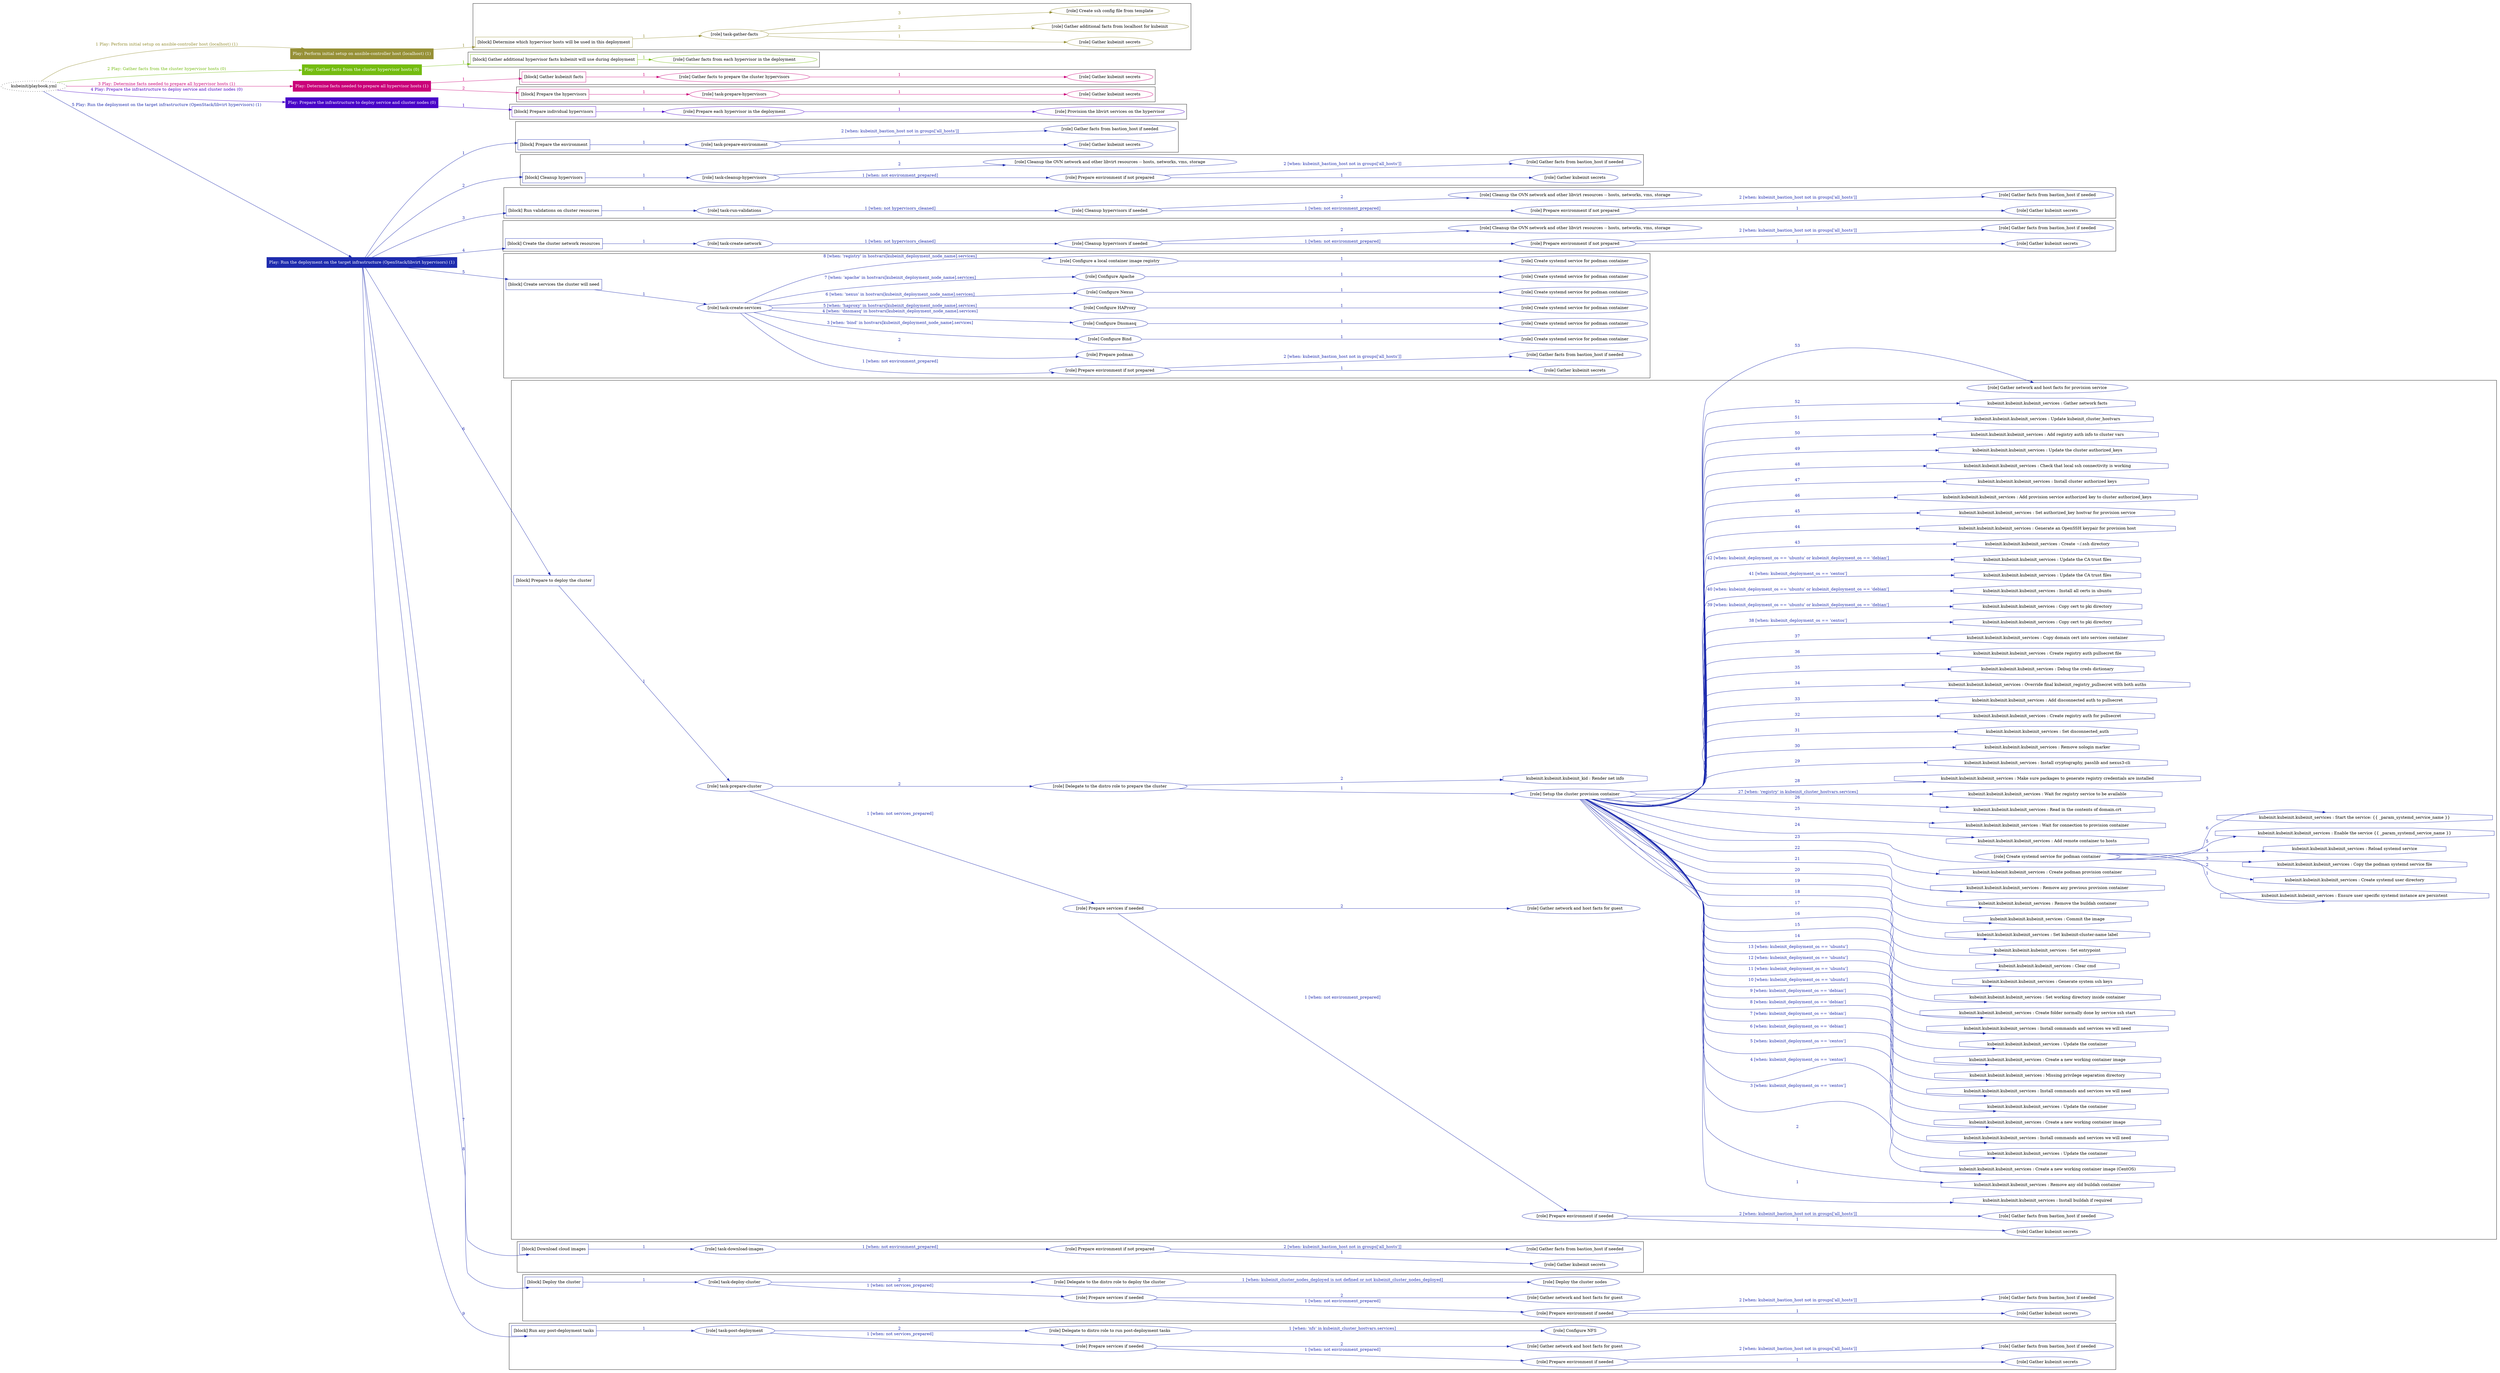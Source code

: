 digraph {
	graph [concentrate=true ordering=in rankdir=LR ratio=fill]
	edge [esep=5 sep=10]
	"kubeinit/playbook.yml" [URL="/home/runner/work/kubeinit/kubeinit/kubeinit/playbook.yml" id=playbook_278a4a61 style=dotted]
	"kubeinit/playbook.yml" -> play_fa56c5c8 [label="1 Play: Perform initial setup on ansible-controller host (localhost) (1)" color="#969036" fontcolor="#969036" id=edge_play_fa56c5c8 labeltooltip="1 Play: Perform initial setup on ansible-controller host (localhost) (1)" tooltip="1 Play: Perform initial setup on ansible-controller host (localhost) (1)"]
	subgraph "Play: Perform initial setup on ansible-controller host (localhost) (1)" {
		play_fa56c5c8 [label="Play: Perform initial setup on ansible-controller host (localhost) (1)" URL="/home/runner/work/kubeinit/kubeinit/kubeinit/playbook.yml" color="#969036" fontcolor="#ffffff" id=play_fa56c5c8 shape=box style=filled tooltip=localhost]
		play_fa56c5c8 -> block_53e0699b [label=1 color="#969036" fontcolor="#969036" id=edge_block_53e0699b labeltooltip=1 tooltip=1]
		subgraph cluster_block_53e0699b {
			block_53e0699b [label="[block] Determine which hypervisor hosts will be used in this deployment" URL="/home/runner/work/kubeinit/kubeinit/kubeinit/playbook.yml" color="#969036" id=block_53e0699b labeltooltip="Determine which hypervisor hosts will be used in this deployment" shape=box tooltip="Determine which hypervisor hosts will be used in this deployment"]
			block_53e0699b -> role_84b26dfe [label="1 " color="#969036" fontcolor="#969036" id=edge_role_84b26dfe labeltooltip="1 " tooltip="1 "]
			subgraph "task-gather-facts" {
				role_84b26dfe [label="[role] task-gather-facts" URL="/home/runner/work/kubeinit/kubeinit/kubeinit/playbook.yml" color="#969036" id=role_84b26dfe tooltip="task-gather-facts"]
				role_84b26dfe -> role_462a4064 [label="1 " color="#969036" fontcolor="#969036" id=edge_role_462a4064 labeltooltip="1 " tooltip="1 "]
				subgraph "Gather kubeinit secrets" {
					role_462a4064 [label="[role] Gather kubeinit secrets" URL="/home/runner/.ansible/collections/ansible_collections/kubeinit/kubeinit/roles/kubeinit_prepare/tasks/build_hypervisors_group.yml" color="#969036" id=role_462a4064 tooltip="Gather kubeinit secrets"]
				}
				role_84b26dfe -> role_1bef0423 [label="2 " color="#969036" fontcolor="#969036" id=edge_role_1bef0423 labeltooltip="2 " tooltip="2 "]
				subgraph "Gather additional facts from localhost for kubeinit" {
					role_1bef0423 [label="[role] Gather additional facts from localhost for kubeinit" URL="/home/runner/.ansible/collections/ansible_collections/kubeinit/kubeinit/roles/kubeinit_prepare/tasks/build_hypervisors_group.yml" color="#969036" id=role_1bef0423 tooltip="Gather additional facts from localhost for kubeinit"]
				}
				role_84b26dfe -> role_863d88be [label="3 " color="#969036" fontcolor="#969036" id=edge_role_863d88be labeltooltip="3 " tooltip="3 "]
				subgraph "Create ssh config file from template" {
					role_863d88be [label="[role] Create ssh config file from template" URL="/home/runner/.ansible/collections/ansible_collections/kubeinit/kubeinit/roles/kubeinit_prepare/tasks/build_hypervisors_group.yml" color="#969036" id=role_863d88be tooltip="Create ssh config file from template"]
				}
			}
		}
	}
	"kubeinit/playbook.yml" -> play_9281c183 [label="2 Play: Gather facts from the cluster hypervisor hosts (0)" color="#74bc10" fontcolor="#74bc10" id=edge_play_9281c183 labeltooltip="2 Play: Gather facts from the cluster hypervisor hosts (0)" tooltip="2 Play: Gather facts from the cluster hypervisor hosts (0)"]
	subgraph "Play: Gather facts from the cluster hypervisor hosts (0)" {
		play_9281c183 [label="Play: Gather facts from the cluster hypervisor hosts (0)" URL="/home/runner/work/kubeinit/kubeinit/kubeinit/playbook.yml" color="#74bc10" fontcolor="#ffffff" id=play_9281c183 shape=box style=filled tooltip="Play: Gather facts from the cluster hypervisor hosts (0)"]
		play_9281c183 -> block_3eabce6c [label=1 color="#74bc10" fontcolor="#74bc10" id=edge_block_3eabce6c labeltooltip=1 tooltip=1]
		subgraph cluster_block_3eabce6c {
			block_3eabce6c [label="[block] Gather additional hypervisor facts kubeinit will use during deployment" URL="/home/runner/work/kubeinit/kubeinit/kubeinit/playbook.yml" color="#74bc10" id=block_3eabce6c labeltooltip="Gather additional hypervisor facts kubeinit will use during deployment" shape=box tooltip="Gather additional hypervisor facts kubeinit will use during deployment"]
			block_3eabce6c -> role_9458ab17 [label="1 " color="#74bc10" fontcolor="#74bc10" id=edge_role_9458ab17 labeltooltip="1 " tooltip="1 "]
			subgraph "Gather facts from each hypervisor in the deployment" {
				role_9458ab17 [label="[role] Gather facts from each hypervisor in the deployment" URL="/home/runner/work/kubeinit/kubeinit/kubeinit/playbook.yml" color="#74bc10" id=role_9458ab17 tooltip="Gather facts from each hypervisor in the deployment"]
			}
		}
	}
	"kubeinit/playbook.yml" -> play_320cf160 [label="3 Play: Determine facts needed to prepare all hypervisor hosts (1)" color="#ca0279" fontcolor="#ca0279" id=edge_play_320cf160 labeltooltip="3 Play: Determine facts needed to prepare all hypervisor hosts (1)" tooltip="3 Play: Determine facts needed to prepare all hypervisor hosts (1)"]
	subgraph "Play: Determine facts needed to prepare all hypervisor hosts (1)" {
		play_320cf160 [label="Play: Determine facts needed to prepare all hypervisor hosts (1)" URL="/home/runner/work/kubeinit/kubeinit/kubeinit/playbook.yml" color="#ca0279" fontcolor="#ffffff" id=play_320cf160 shape=box style=filled tooltip=localhost]
		play_320cf160 -> block_9c9069ab [label=1 color="#ca0279" fontcolor="#ca0279" id=edge_block_9c9069ab labeltooltip=1 tooltip=1]
		subgraph cluster_block_9c9069ab {
			block_9c9069ab [label="[block] Gather kubeinit facts" URL="/home/runner/work/kubeinit/kubeinit/kubeinit/playbook.yml" color="#ca0279" id=block_9c9069ab labeltooltip="Gather kubeinit facts" shape=box tooltip="Gather kubeinit facts"]
			block_9c9069ab -> role_a9071bd8 [label="1 " color="#ca0279" fontcolor="#ca0279" id=edge_role_a9071bd8 labeltooltip="1 " tooltip="1 "]
			subgraph "Gather facts to prepare the cluster hypervisors" {
				role_a9071bd8 [label="[role] Gather facts to prepare the cluster hypervisors" URL="/home/runner/work/kubeinit/kubeinit/kubeinit/playbook.yml" color="#ca0279" id=role_a9071bd8 tooltip="Gather facts to prepare the cluster hypervisors"]
				role_a9071bd8 -> role_4fb282ad [label="1 " color="#ca0279" fontcolor="#ca0279" id=edge_role_4fb282ad labeltooltip="1 " tooltip="1 "]
				subgraph "Gather kubeinit secrets" {
					role_4fb282ad [label="[role] Gather kubeinit secrets" URL="/home/runner/.ansible/collections/ansible_collections/kubeinit/kubeinit/roles/kubeinit_prepare/tasks/gather_kubeinit_facts.yml" color="#ca0279" id=role_4fb282ad tooltip="Gather kubeinit secrets"]
				}
			}
		}
		play_320cf160 -> block_efecae00 [label=2 color="#ca0279" fontcolor="#ca0279" id=edge_block_efecae00 labeltooltip=2 tooltip=2]
		subgraph cluster_block_efecae00 {
			block_efecae00 [label="[block] Prepare the hypervisors" URL="/home/runner/work/kubeinit/kubeinit/kubeinit/playbook.yml" color="#ca0279" id=block_efecae00 labeltooltip="Prepare the hypervisors" shape=box tooltip="Prepare the hypervisors"]
			block_efecae00 -> role_bcfd2711 [label="1 " color="#ca0279" fontcolor="#ca0279" id=edge_role_bcfd2711 labeltooltip="1 " tooltip="1 "]
			subgraph "task-prepare-hypervisors" {
				role_bcfd2711 [label="[role] task-prepare-hypervisors" URL="/home/runner/work/kubeinit/kubeinit/kubeinit/playbook.yml" color="#ca0279" id=role_bcfd2711 tooltip="task-prepare-hypervisors"]
				role_bcfd2711 -> role_883c1fcf [label="1 " color="#ca0279" fontcolor="#ca0279" id=edge_role_883c1fcf labeltooltip="1 " tooltip="1 "]
				subgraph "Gather kubeinit secrets" {
					role_883c1fcf [label="[role] Gather kubeinit secrets" URL="/home/runner/.ansible/collections/ansible_collections/kubeinit/kubeinit/roles/kubeinit_prepare/tasks/gather_kubeinit_facts.yml" color="#ca0279" id=role_883c1fcf tooltip="Gather kubeinit secrets"]
				}
			}
		}
	}
	"kubeinit/playbook.yml" -> play_65305051 [label="4 Play: Prepare the infrastructure to deploy service and cluster nodes (0)" color="#4904c8" fontcolor="#4904c8" id=edge_play_65305051 labeltooltip="4 Play: Prepare the infrastructure to deploy service and cluster nodes (0)" tooltip="4 Play: Prepare the infrastructure to deploy service and cluster nodes (0)"]
	subgraph "Play: Prepare the infrastructure to deploy service and cluster nodes (0)" {
		play_65305051 [label="Play: Prepare the infrastructure to deploy service and cluster nodes (0)" URL="/home/runner/work/kubeinit/kubeinit/kubeinit/playbook.yml" color="#4904c8" fontcolor="#ffffff" id=play_65305051 shape=box style=filled tooltip="Play: Prepare the infrastructure to deploy service and cluster nodes (0)"]
		play_65305051 -> block_51cd8a23 [label=1 color="#4904c8" fontcolor="#4904c8" id=edge_block_51cd8a23 labeltooltip=1 tooltip=1]
		subgraph cluster_block_51cd8a23 {
			block_51cd8a23 [label="[block] Prepare individual hypervisors" URL="/home/runner/work/kubeinit/kubeinit/kubeinit/playbook.yml" color="#4904c8" id=block_51cd8a23 labeltooltip="Prepare individual hypervisors" shape=box tooltip="Prepare individual hypervisors"]
			block_51cd8a23 -> role_69d5b12f [label="1 " color="#4904c8" fontcolor="#4904c8" id=edge_role_69d5b12f labeltooltip="1 " tooltip="1 "]
			subgraph "Prepare each hypervisor in the deployment" {
				role_69d5b12f [label="[role] Prepare each hypervisor in the deployment" URL="/home/runner/work/kubeinit/kubeinit/kubeinit/playbook.yml" color="#4904c8" id=role_69d5b12f tooltip="Prepare each hypervisor in the deployment"]
				role_69d5b12f -> role_68b02776 [label="1 " color="#4904c8" fontcolor="#4904c8" id=edge_role_68b02776 labeltooltip="1 " tooltip="1 "]
				subgraph "Provision the libvirt services on the hypervisor" {
					role_68b02776 [label="[role] Provision the libvirt services on the hypervisor" URL="/home/runner/.ansible/collections/ansible_collections/kubeinit/kubeinit/roles/kubeinit_prepare/tasks/prepare_hypervisor.yml" color="#4904c8" id=role_68b02776 tooltip="Provision the libvirt services on the hypervisor"]
				}
			}
		}
	}
	"kubeinit/playbook.yml" -> play_cd113208 [label="5 Play: Run the deployment on the target infrastructure (OpenStack/libvirt hypervisors) (1)" color="#1e2cae" fontcolor="#1e2cae" id=edge_play_cd113208 labeltooltip="5 Play: Run the deployment on the target infrastructure (OpenStack/libvirt hypervisors) (1)" tooltip="5 Play: Run the deployment on the target infrastructure (OpenStack/libvirt hypervisors) (1)"]
	subgraph "Play: Run the deployment on the target infrastructure (OpenStack/libvirt hypervisors) (1)" {
		play_cd113208 [label="Play: Run the deployment on the target infrastructure (OpenStack/libvirt hypervisors) (1)" URL="/home/runner/work/kubeinit/kubeinit/kubeinit/playbook.yml" color="#1e2cae" fontcolor="#ffffff" id=play_cd113208 shape=box style=filled tooltip=localhost]
		play_cd113208 -> block_e4f4a534 [label=1 color="#1e2cae" fontcolor="#1e2cae" id=edge_block_e4f4a534 labeltooltip=1 tooltip=1]
		subgraph cluster_block_e4f4a534 {
			block_e4f4a534 [label="[block] Prepare the environment" URL="/home/runner/work/kubeinit/kubeinit/kubeinit/playbook.yml" color="#1e2cae" id=block_e4f4a534 labeltooltip="Prepare the environment" shape=box tooltip="Prepare the environment"]
			block_e4f4a534 -> role_070f1bbc [label="1 " color="#1e2cae" fontcolor="#1e2cae" id=edge_role_070f1bbc labeltooltip="1 " tooltip="1 "]
			subgraph "task-prepare-environment" {
				role_070f1bbc [label="[role] task-prepare-environment" URL="/home/runner/work/kubeinit/kubeinit/kubeinit/playbook.yml" color="#1e2cae" id=role_070f1bbc tooltip="task-prepare-environment"]
				role_070f1bbc -> role_68b3aec8 [label="1 " color="#1e2cae" fontcolor="#1e2cae" id=edge_role_68b3aec8 labeltooltip="1 " tooltip="1 "]
				subgraph "Gather kubeinit secrets" {
					role_68b3aec8 [label="[role] Gather kubeinit secrets" URL="/home/runner/.ansible/collections/ansible_collections/kubeinit/kubeinit/roles/kubeinit_prepare/tasks/gather_kubeinit_facts.yml" color="#1e2cae" id=role_68b3aec8 tooltip="Gather kubeinit secrets"]
				}
				role_070f1bbc -> role_463a29eb [label="2 [when: kubeinit_bastion_host not in groups['all_hosts']]" color="#1e2cae" fontcolor="#1e2cae" id=edge_role_463a29eb labeltooltip="2 [when: kubeinit_bastion_host not in groups['all_hosts']]" tooltip="2 [when: kubeinit_bastion_host not in groups['all_hosts']]"]
				subgraph "Gather facts from bastion_host if needed" {
					role_463a29eb [label="[role] Gather facts from bastion_host if needed" URL="/home/runner/.ansible/collections/ansible_collections/kubeinit/kubeinit/roles/kubeinit_prepare/tasks/main.yml" color="#1e2cae" id=role_463a29eb tooltip="Gather facts from bastion_host if needed"]
				}
			}
		}
		play_cd113208 -> block_53f9486f [label=2 color="#1e2cae" fontcolor="#1e2cae" id=edge_block_53f9486f labeltooltip=2 tooltip=2]
		subgraph cluster_block_53f9486f {
			block_53f9486f [label="[block] Cleanup hypervisors" URL="/home/runner/work/kubeinit/kubeinit/kubeinit/playbook.yml" color="#1e2cae" id=block_53f9486f labeltooltip="Cleanup hypervisors" shape=box tooltip="Cleanup hypervisors"]
			block_53f9486f -> role_d875dc2e [label="1 " color="#1e2cae" fontcolor="#1e2cae" id=edge_role_d875dc2e labeltooltip="1 " tooltip="1 "]
			subgraph "task-cleanup-hypervisors" {
				role_d875dc2e [label="[role] task-cleanup-hypervisors" URL="/home/runner/work/kubeinit/kubeinit/kubeinit/playbook.yml" color="#1e2cae" id=role_d875dc2e tooltip="task-cleanup-hypervisors"]
				role_d875dc2e -> role_ef8a4eeb [label="1 [when: not environment_prepared]" color="#1e2cae" fontcolor="#1e2cae" id=edge_role_ef8a4eeb labeltooltip="1 [when: not environment_prepared]" tooltip="1 [when: not environment_prepared]"]
				subgraph "Prepare environment if not prepared" {
					role_ef8a4eeb [label="[role] Prepare environment if not prepared" URL="/home/runner/.ansible/collections/ansible_collections/kubeinit/kubeinit/roles/kubeinit_libvirt/tasks/cleanup_hypervisors.yml" color="#1e2cae" id=role_ef8a4eeb tooltip="Prepare environment if not prepared"]
					role_ef8a4eeb -> role_41d13a88 [label="1 " color="#1e2cae" fontcolor="#1e2cae" id=edge_role_41d13a88 labeltooltip="1 " tooltip="1 "]
					subgraph "Gather kubeinit secrets" {
						role_41d13a88 [label="[role] Gather kubeinit secrets" URL="/home/runner/.ansible/collections/ansible_collections/kubeinit/kubeinit/roles/kubeinit_prepare/tasks/gather_kubeinit_facts.yml" color="#1e2cae" id=role_41d13a88 tooltip="Gather kubeinit secrets"]
					}
					role_ef8a4eeb -> role_6f8a5cb5 [label="2 [when: kubeinit_bastion_host not in groups['all_hosts']]" color="#1e2cae" fontcolor="#1e2cae" id=edge_role_6f8a5cb5 labeltooltip="2 [when: kubeinit_bastion_host not in groups['all_hosts']]" tooltip="2 [when: kubeinit_bastion_host not in groups['all_hosts']]"]
					subgraph "Gather facts from bastion_host if needed" {
						role_6f8a5cb5 [label="[role] Gather facts from bastion_host if needed" URL="/home/runner/.ansible/collections/ansible_collections/kubeinit/kubeinit/roles/kubeinit_prepare/tasks/main.yml" color="#1e2cae" id=role_6f8a5cb5 tooltip="Gather facts from bastion_host if needed"]
					}
				}
				role_d875dc2e -> role_f6e8746b [label="2 " color="#1e2cae" fontcolor="#1e2cae" id=edge_role_f6e8746b labeltooltip="2 " tooltip="2 "]
				subgraph "Cleanup the OVN network and other libvirt resources -- hosts, networks, vms, storage" {
					role_f6e8746b [label="[role] Cleanup the OVN network and other libvirt resources -- hosts, networks, vms, storage" URL="/home/runner/.ansible/collections/ansible_collections/kubeinit/kubeinit/roles/kubeinit_libvirt/tasks/cleanup_hypervisors.yml" color="#1e2cae" id=role_f6e8746b tooltip="Cleanup the OVN network and other libvirt resources -- hosts, networks, vms, storage"]
				}
			}
		}
		play_cd113208 -> block_25f33177 [label=3 color="#1e2cae" fontcolor="#1e2cae" id=edge_block_25f33177 labeltooltip=3 tooltip=3]
		subgraph cluster_block_25f33177 {
			block_25f33177 [label="[block] Run validations on cluster resources" URL="/home/runner/work/kubeinit/kubeinit/kubeinit/playbook.yml" color="#1e2cae" id=block_25f33177 labeltooltip="Run validations on cluster resources" shape=box tooltip="Run validations on cluster resources"]
			block_25f33177 -> role_c3a510f6 [label="1 " color="#1e2cae" fontcolor="#1e2cae" id=edge_role_c3a510f6 labeltooltip="1 " tooltip="1 "]
			subgraph "task-run-validations" {
				role_c3a510f6 [label="[role] task-run-validations" URL="/home/runner/work/kubeinit/kubeinit/kubeinit/playbook.yml" color="#1e2cae" id=role_c3a510f6 tooltip="task-run-validations"]
				role_c3a510f6 -> role_37a57b1a [label="1 [when: not hypervisors_cleaned]" color="#1e2cae" fontcolor="#1e2cae" id=edge_role_37a57b1a labeltooltip="1 [when: not hypervisors_cleaned]" tooltip="1 [when: not hypervisors_cleaned]"]
				subgraph "Cleanup hypervisors if needed" {
					role_37a57b1a [label="[role] Cleanup hypervisors if needed" URL="/home/runner/.ansible/collections/ansible_collections/kubeinit/kubeinit/roles/kubeinit_validations/tasks/main.yml" color="#1e2cae" id=role_37a57b1a tooltip="Cleanup hypervisors if needed"]
					role_37a57b1a -> role_19c918ea [label="1 [when: not environment_prepared]" color="#1e2cae" fontcolor="#1e2cae" id=edge_role_19c918ea labeltooltip="1 [when: not environment_prepared]" tooltip="1 [when: not environment_prepared]"]
					subgraph "Prepare environment if not prepared" {
						role_19c918ea [label="[role] Prepare environment if not prepared" URL="/home/runner/.ansible/collections/ansible_collections/kubeinit/kubeinit/roles/kubeinit_libvirt/tasks/cleanup_hypervisors.yml" color="#1e2cae" id=role_19c918ea tooltip="Prepare environment if not prepared"]
						role_19c918ea -> role_71e7fd0b [label="1 " color="#1e2cae" fontcolor="#1e2cae" id=edge_role_71e7fd0b labeltooltip="1 " tooltip="1 "]
						subgraph "Gather kubeinit secrets" {
							role_71e7fd0b [label="[role] Gather kubeinit secrets" URL="/home/runner/.ansible/collections/ansible_collections/kubeinit/kubeinit/roles/kubeinit_prepare/tasks/gather_kubeinit_facts.yml" color="#1e2cae" id=role_71e7fd0b tooltip="Gather kubeinit secrets"]
						}
						role_19c918ea -> role_764741d4 [label="2 [when: kubeinit_bastion_host not in groups['all_hosts']]" color="#1e2cae" fontcolor="#1e2cae" id=edge_role_764741d4 labeltooltip="2 [when: kubeinit_bastion_host not in groups['all_hosts']]" tooltip="2 [when: kubeinit_bastion_host not in groups['all_hosts']]"]
						subgraph "Gather facts from bastion_host if needed" {
							role_764741d4 [label="[role] Gather facts from bastion_host if needed" URL="/home/runner/.ansible/collections/ansible_collections/kubeinit/kubeinit/roles/kubeinit_prepare/tasks/main.yml" color="#1e2cae" id=role_764741d4 tooltip="Gather facts from bastion_host if needed"]
						}
					}
					role_37a57b1a -> role_40fa18b7 [label="2 " color="#1e2cae" fontcolor="#1e2cae" id=edge_role_40fa18b7 labeltooltip="2 " tooltip="2 "]
					subgraph "Cleanup the OVN network and other libvirt resources -- hosts, networks, vms, storage" {
						role_40fa18b7 [label="[role] Cleanup the OVN network and other libvirt resources -- hosts, networks, vms, storage" URL="/home/runner/.ansible/collections/ansible_collections/kubeinit/kubeinit/roles/kubeinit_libvirt/tasks/cleanup_hypervisors.yml" color="#1e2cae" id=role_40fa18b7 tooltip="Cleanup the OVN network and other libvirt resources -- hosts, networks, vms, storage"]
					}
				}
			}
		}
		play_cd113208 -> block_adae1d7c [label=4 color="#1e2cae" fontcolor="#1e2cae" id=edge_block_adae1d7c labeltooltip=4 tooltip=4]
		subgraph cluster_block_adae1d7c {
			block_adae1d7c [label="[block] Create the cluster network resources" URL="/home/runner/work/kubeinit/kubeinit/kubeinit/playbook.yml" color="#1e2cae" id=block_adae1d7c labeltooltip="Create the cluster network resources" shape=box tooltip="Create the cluster network resources"]
			block_adae1d7c -> role_b032183d [label="1 " color="#1e2cae" fontcolor="#1e2cae" id=edge_role_b032183d labeltooltip="1 " tooltip="1 "]
			subgraph "task-create-network" {
				role_b032183d [label="[role] task-create-network" URL="/home/runner/work/kubeinit/kubeinit/kubeinit/playbook.yml" color="#1e2cae" id=role_b032183d tooltip="task-create-network"]
				role_b032183d -> role_4613c6f4 [label="1 [when: not hypervisors_cleaned]" color="#1e2cae" fontcolor="#1e2cae" id=edge_role_4613c6f4 labeltooltip="1 [when: not hypervisors_cleaned]" tooltip="1 [when: not hypervisors_cleaned]"]
				subgraph "Cleanup hypervisors if needed" {
					role_4613c6f4 [label="[role] Cleanup hypervisors if needed" URL="/home/runner/.ansible/collections/ansible_collections/kubeinit/kubeinit/roles/kubeinit_libvirt/tasks/create_network.yml" color="#1e2cae" id=role_4613c6f4 tooltip="Cleanup hypervisors if needed"]
					role_4613c6f4 -> role_4d882678 [label="1 [when: not environment_prepared]" color="#1e2cae" fontcolor="#1e2cae" id=edge_role_4d882678 labeltooltip="1 [when: not environment_prepared]" tooltip="1 [when: not environment_prepared]"]
					subgraph "Prepare environment if not prepared" {
						role_4d882678 [label="[role] Prepare environment if not prepared" URL="/home/runner/.ansible/collections/ansible_collections/kubeinit/kubeinit/roles/kubeinit_libvirt/tasks/cleanup_hypervisors.yml" color="#1e2cae" id=role_4d882678 tooltip="Prepare environment if not prepared"]
						role_4d882678 -> role_45b9c423 [label="1 " color="#1e2cae" fontcolor="#1e2cae" id=edge_role_45b9c423 labeltooltip="1 " tooltip="1 "]
						subgraph "Gather kubeinit secrets" {
							role_45b9c423 [label="[role] Gather kubeinit secrets" URL="/home/runner/.ansible/collections/ansible_collections/kubeinit/kubeinit/roles/kubeinit_prepare/tasks/gather_kubeinit_facts.yml" color="#1e2cae" id=role_45b9c423 tooltip="Gather kubeinit secrets"]
						}
						role_4d882678 -> role_3de60944 [label="2 [when: kubeinit_bastion_host not in groups['all_hosts']]" color="#1e2cae" fontcolor="#1e2cae" id=edge_role_3de60944 labeltooltip="2 [when: kubeinit_bastion_host not in groups['all_hosts']]" tooltip="2 [when: kubeinit_bastion_host not in groups['all_hosts']]"]
						subgraph "Gather facts from bastion_host if needed" {
							role_3de60944 [label="[role] Gather facts from bastion_host if needed" URL="/home/runner/.ansible/collections/ansible_collections/kubeinit/kubeinit/roles/kubeinit_prepare/tasks/main.yml" color="#1e2cae" id=role_3de60944 tooltip="Gather facts from bastion_host if needed"]
						}
					}
					role_4613c6f4 -> role_ecc254b9 [label="2 " color="#1e2cae" fontcolor="#1e2cae" id=edge_role_ecc254b9 labeltooltip="2 " tooltip="2 "]
					subgraph "Cleanup the OVN network and other libvirt resources -- hosts, networks, vms, storage" {
						role_ecc254b9 [label="[role] Cleanup the OVN network and other libvirt resources -- hosts, networks, vms, storage" URL="/home/runner/.ansible/collections/ansible_collections/kubeinit/kubeinit/roles/kubeinit_libvirt/tasks/cleanup_hypervisors.yml" color="#1e2cae" id=role_ecc254b9 tooltip="Cleanup the OVN network and other libvirt resources -- hosts, networks, vms, storage"]
					}
				}
			}
		}
		play_cd113208 -> block_2eb2f1b4 [label=5 color="#1e2cae" fontcolor="#1e2cae" id=edge_block_2eb2f1b4 labeltooltip=5 tooltip=5]
		subgraph cluster_block_2eb2f1b4 {
			block_2eb2f1b4 [label="[block] Create services the cluster will need" URL="/home/runner/work/kubeinit/kubeinit/kubeinit/playbook.yml" color="#1e2cae" id=block_2eb2f1b4 labeltooltip="Create services the cluster will need" shape=box tooltip="Create services the cluster will need"]
			block_2eb2f1b4 -> role_25039a74 [label="1 " color="#1e2cae" fontcolor="#1e2cae" id=edge_role_25039a74 labeltooltip="1 " tooltip="1 "]
			subgraph "task-create-services" {
				role_25039a74 [label="[role] task-create-services" URL="/home/runner/work/kubeinit/kubeinit/kubeinit/playbook.yml" color="#1e2cae" id=role_25039a74 tooltip="task-create-services"]
				role_25039a74 -> role_9c2a7e21 [label="1 [when: not environment_prepared]" color="#1e2cae" fontcolor="#1e2cae" id=edge_role_9c2a7e21 labeltooltip="1 [when: not environment_prepared]" tooltip="1 [when: not environment_prepared]"]
				subgraph "Prepare environment if not prepared" {
					role_9c2a7e21 [label="[role] Prepare environment if not prepared" URL="/home/runner/.ansible/collections/ansible_collections/kubeinit/kubeinit/roles/kubeinit_services/tasks/main.yml" color="#1e2cae" id=role_9c2a7e21 tooltip="Prepare environment if not prepared"]
					role_9c2a7e21 -> role_97cff7fb [label="1 " color="#1e2cae" fontcolor="#1e2cae" id=edge_role_97cff7fb labeltooltip="1 " tooltip="1 "]
					subgraph "Gather kubeinit secrets" {
						role_97cff7fb [label="[role] Gather kubeinit secrets" URL="/home/runner/.ansible/collections/ansible_collections/kubeinit/kubeinit/roles/kubeinit_prepare/tasks/gather_kubeinit_facts.yml" color="#1e2cae" id=role_97cff7fb tooltip="Gather kubeinit secrets"]
					}
					role_9c2a7e21 -> role_5ec0405b [label="2 [when: kubeinit_bastion_host not in groups['all_hosts']]" color="#1e2cae" fontcolor="#1e2cae" id=edge_role_5ec0405b labeltooltip="2 [when: kubeinit_bastion_host not in groups['all_hosts']]" tooltip="2 [when: kubeinit_bastion_host not in groups['all_hosts']]"]
					subgraph "Gather facts from bastion_host if needed" {
						role_5ec0405b [label="[role] Gather facts from bastion_host if needed" URL="/home/runner/.ansible/collections/ansible_collections/kubeinit/kubeinit/roles/kubeinit_prepare/tasks/main.yml" color="#1e2cae" id=role_5ec0405b tooltip="Gather facts from bastion_host if needed"]
					}
				}
				role_25039a74 -> role_c6a0bf61 [label="2 " color="#1e2cae" fontcolor="#1e2cae" id=edge_role_c6a0bf61 labeltooltip="2 " tooltip="2 "]
				subgraph "Prepare podman" {
					role_c6a0bf61 [label="[role] Prepare podman" URL="/home/runner/.ansible/collections/ansible_collections/kubeinit/kubeinit/roles/kubeinit_services/tasks/00_create_service_pod.yml" color="#1e2cae" id=role_c6a0bf61 tooltip="Prepare podman"]
				}
				role_25039a74 -> role_f5c6dbfd [label="3 [when: 'bind' in hostvars[kubeinit_deployment_node_name].services]" color="#1e2cae" fontcolor="#1e2cae" id=edge_role_f5c6dbfd labeltooltip="3 [when: 'bind' in hostvars[kubeinit_deployment_node_name].services]" tooltip="3 [when: 'bind' in hostvars[kubeinit_deployment_node_name].services]"]
				subgraph "Configure Bind" {
					role_f5c6dbfd [label="[role] Configure Bind" URL="/home/runner/.ansible/collections/ansible_collections/kubeinit/kubeinit/roles/kubeinit_services/tasks/start_services_containers.yml" color="#1e2cae" id=role_f5c6dbfd tooltip="Configure Bind"]
					role_f5c6dbfd -> role_b0a1b0be [label="1 " color="#1e2cae" fontcolor="#1e2cae" id=edge_role_b0a1b0be labeltooltip="1 " tooltip="1 "]
					subgraph "Create systemd service for podman container" {
						role_b0a1b0be [label="[role] Create systemd service for podman container" URL="/home/runner/.ansible/collections/ansible_collections/kubeinit/kubeinit/roles/kubeinit_bind/tasks/main.yml" color="#1e2cae" id=role_b0a1b0be tooltip="Create systemd service for podman container"]
					}
				}
				role_25039a74 -> role_1b1f9265 [label="4 [when: 'dnsmasq' in hostvars[kubeinit_deployment_node_name].services]" color="#1e2cae" fontcolor="#1e2cae" id=edge_role_1b1f9265 labeltooltip="4 [when: 'dnsmasq' in hostvars[kubeinit_deployment_node_name].services]" tooltip="4 [when: 'dnsmasq' in hostvars[kubeinit_deployment_node_name].services]"]
				subgraph "Configure Dnsmasq" {
					role_1b1f9265 [label="[role] Configure Dnsmasq" URL="/home/runner/.ansible/collections/ansible_collections/kubeinit/kubeinit/roles/kubeinit_services/tasks/start_services_containers.yml" color="#1e2cae" id=role_1b1f9265 tooltip="Configure Dnsmasq"]
					role_1b1f9265 -> role_5801f133 [label="1 " color="#1e2cae" fontcolor="#1e2cae" id=edge_role_5801f133 labeltooltip="1 " tooltip="1 "]
					subgraph "Create systemd service for podman container" {
						role_5801f133 [label="[role] Create systemd service for podman container" URL="/home/runner/.ansible/collections/ansible_collections/kubeinit/kubeinit/roles/kubeinit_dnsmasq/tasks/main.yml" color="#1e2cae" id=role_5801f133 tooltip="Create systemd service for podman container"]
					}
				}
				role_25039a74 -> role_d5ffe413 [label="5 [when: 'haproxy' in hostvars[kubeinit_deployment_node_name].services]" color="#1e2cae" fontcolor="#1e2cae" id=edge_role_d5ffe413 labeltooltip="5 [when: 'haproxy' in hostvars[kubeinit_deployment_node_name].services]" tooltip="5 [when: 'haproxy' in hostvars[kubeinit_deployment_node_name].services]"]
				subgraph "Configure HAProxy" {
					role_d5ffe413 [label="[role] Configure HAProxy" URL="/home/runner/.ansible/collections/ansible_collections/kubeinit/kubeinit/roles/kubeinit_services/tasks/start_services_containers.yml" color="#1e2cae" id=role_d5ffe413 tooltip="Configure HAProxy"]
					role_d5ffe413 -> role_6c791560 [label="1 " color="#1e2cae" fontcolor="#1e2cae" id=edge_role_6c791560 labeltooltip="1 " tooltip="1 "]
					subgraph "Create systemd service for podman container" {
						role_6c791560 [label="[role] Create systemd service for podman container" URL="/home/runner/.ansible/collections/ansible_collections/kubeinit/kubeinit/roles/kubeinit_haproxy/tasks/main.yml" color="#1e2cae" id=role_6c791560 tooltip="Create systemd service for podman container"]
					}
				}
				role_25039a74 -> role_ae8b5be7 [label="6 [when: 'nexus' in hostvars[kubeinit_deployment_node_name].services]" color="#1e2cae" fontcolor="#1e2cae" id=edge_role_ae8b5be7 labeltooltip="6 [when: 'nexus' in hostvars[kubeinit_deployment_node_name].services]" tooltip="6 [when: 'nexus' in hostvars[kubeinit_deployment_node_name].services]"]
				subgraph "Configure Nexus" {
					role_ae8b5be7 [label="[role] Configure Nexus" URL="/home/runner/.ansible/collections/ansible_collections/kubeinit/kubeinit/roles/kubeinit_services/tasks/start_services_containers.yml" color="#1e2cae" id=role_ae8b5be7 tooltip="Configure Nexus"]
					role_ae8b5be7 -> role_9e6347c7 [label="1 " color="#1e2cae" fontcolor="#1e2cae" id=edge_role_9e6347c7 labeltooltip="1 " tooltip="1 "]
					subgraph "Create systemd service for podman container" {
						role_9e6347c7 [label="[role] Create systemd service for podman container" URL="/home/runner/.ansible/collections/ansible_collections/kubeinit/kubeinit/roles/kubeinit_nexus/tasks/main.yml" color="#1e2cae" id=role_9e6347c7 tooltip="Create systemd service for podman container"]
					}
				}
				role_25039a74 -> role_928933b6 [label="7 [when: 'apache' in hostvars[kubeinit_deployment_node_name].services]" color="#1e2cae" fontcolor="#1e2cae" id=edge_role_928933b6 labeltooltip="7 [when: 'apache' in hostvars[kubeinit_deployment_node_name].services]" tooltip="7 [when: 'apache' in hostvars[kubeinit_deployment_node_name].services]"]
				subgraph "Configure Apache" {
					role_928933b6 [label="[role] Configure Apache" URL="/home/runner/.ansible/collections/ansible_collections/kubeinit/kubeinit/roles/kubeinit_services/tasks/start_services_containers.yml" color="#1e2cae" id=role_928933b6 tooltip="Configure Apache"]
					role_928933b6 -> role_eb843c42 [label="1 " color="#1e2cae" fontcolor="#1e2cae" id=edge_role_eb843c42 labeltooltip="1 " tooltip="1 "]
					subgraph "Create systemd service for podman container" {
						role_eb843c42 [label="[role] Create systemd service for podman container" URL="/home/runner/.ansible/collections/ansible_collections/kubeinit/kubeinit/roles/kubeinit_apache/tasks/main.yml" color="#1e2cae" id=role_eb843c42 tooltip="Create systemd service for podman container"]
					}
				}
				role_25039a74 -> role_a17fd7f2 [label="8 [when: 'registry' in hostvars[kubeinit_deployment_node_name].services]" color="#1e2cae" fontcolor="#1e2cae" id=edge_role_a17fd7f2 labeltooltip="8 [when: 'registry' in hostvars[kubeinit_deployment_node_name].services]" tooltip="8 [when: 'registry' in hostvars[kubeinit_deployment_node_name].services]"]
				subgraph "Configure a local container image registry" {
					role_a17fd7f2 [label="[role] Configure a local container image registry" URL="/home/runner/.ansible/collections/ansible_collections/kubeinit/kubeinit/roles/kubeinit_services/tasks/start_services_containers.yml" color="#1e2cae" id=role_a17fd7f2 tooltip="Configure a local container image registry"]
					role_a17fd7f2 -> role_d265082b [label="1 " color="#1e2cae" fontcolor="#1e2cae" id=edge_role_d265082b labeltooltip="1 " tooltip="1 "]
					subgraph "Create systemd service for podman container" {
						role_d265082b [label="[role] Create systemd service for podman container" URL="/home/runner/.ansible/collections/ansible_collections/kubeinit/kubeinit/roles/kubeinit_registry/tasks/main.yml" color="#1e2cae" id=role_d265082b tooltip="Create systemd service for podman container"]
					}
				}
			}
		}
		play_cd113208 -> block_1524f439 [label=6 color="#1e2cae" fontcolor="#1e2cae" id=edge_block_1524f439 labeltooltip=6 tooltip=6]
		subgraph cluster_block_1524f439 {
			block_1524f439 [label="[block] Prepare to deploy the cluster" URL="/home/runner/work/kubeinit/kubeinit/kubeinit/playbook.yml" color="#1e2cae" id=block_1524f439 labeltooltip="Prepare to deploy the cluster" shape=box tooltip="Prepare to deploy the cluster"]
			block_1524f439 -> role_41f0a6fe [label="1 " color="#1e2cae" fontcolor="#1e2cae" id=edge_role_41f0a6fe labeltooltip="1 " tooltip="1 "]
			subgraph "task-prepare-cluster" {
				role_41f0a6fe [label="[role] task-prepare-cluster" URL="/home/runner/work/kubeinit/kubeinit/kubeinit/playbook.yml" color="#1e2cae" id=role_41f0a6fe tooltip="task-prepare-cluster"]
				role_41f0a6fe -> role_c4531e20 [label="1 [when: not services_prepared]" color="#1e2cae" fontcolor="#1e2cae" id=edge_role_c4531e20 labeltooltip="1 [when: not services_prepared]" tooltip="1 [when: not services_prepared]"]
				subgraph "Prepare services if needed" {
					role_c4531e20 [label="[role] Prepare services if needed" URL="/home/runner/.ansible/collections/ansible_collections/kubeinit/kubeinit/roles/kubeinit_prepare/tasks/prepare_cluster.yml" color="#1e2cae" id=role_c4531e20 tooltip="Prepare services if needed"]
					role_c4531e20 -> role_9807105c [label="1 [when: not environment_prepared]" color="#1e2cae" fontcolor="#1e2cae" id=edge_role_9807105c labeltooltip="1 [when: not environment_prepared]" tooltip="1 [when: not environment_prepared]"]
					subgraph "Prepare environment if needed" {
						role_9807105c [label="[role] Prepare environment if needed" URL="/home/runner/.ansible/collections/ansible_collections/kubeinit/kubeinit/roles/kubeinit_services/tasks/prepare_services.yml" color="#1e2cae" id=role_9807105c tooltip="Prepare environment if needed"]
						role_9807105c -> role_ea561afe [label="1 " color="#1e2cae" fontcolor="#1e2cae" id=edge_role_ea561afe labeltooltip="1 " tooltip="1 "]
						subgraph "Gather kubeinit secrets" {
							role_ea561afe [label="[role] Gather kubeinit secrets" URL="/home/runner/.ansible/collections/ansible_collections/kubeinit/kubeinit/roles/kubeinit_prepare/tasks/gather_kubeinit_facts.yml" color="#1e2cae" id=role_ea561afe tooltip="Gather kubeinit secrets"]
						}
						role_9807105c -> role_cfe1f254 [label="2 [when: kubeinit_bastion_host not in groups['all_hosts']]" color="#1e2cae" fontcolor="#1e2cae" id=edge_role_cfe1f254 labeltooltip="2 [when: kubeinit_bastion_host not in groups['all_hosts']]" tooltip="2 [when: kubeinit_bastion_host not in groups['all_hosts']]"]
						subgraph "Gather facts from bastion_host if needed" {
							role_cfe1f254 [label="[role] Gather facts from bastion_host if needed" URL="/home/runner/.ansible/collections/ansible_collections/kubeinit/kubeinit/roles/kubeinit_prepare/tasks/main.yml" color="#1e2cae" id=role_cfe1f254 tooltip="Gather facts from bastion_host if needed"]
						}
					}
					role_c4531e20 -> role_0d24c013 [label="2 " color="#1e2cae" fontcolor="#1e2cae" id=edge_role_0d24c013 labeltooltip="2 " tooltip="2 "]
					subgraph "Gather network and host facts for guest" {
						role_0d24c013 [label="[role] Gather network and host facts for guest" URL="/home/runner/.ansible/collections/ansible_collections/kubeinit/kubeinit/roles/kubeinit_services/tasks/prepare_services.yml" color="#1e2cae" id=role_0d24c013 tooltip="Gather network and host facts for guest"]
					}
				}
				role_41f0a6fe -> role_58dfe77b [label="2 " color="#1e2cae" fontcolor="#1e2cae" id=edge_role_58dfe77b labeltooltip="2 " tooltip="2 "]
				subgraph "Delegate to the distro role to prepare the cluster" {
					role_58dfe77b [label="[role] Delegate to the distro role to prepare the cluster" URL="/home/runner/.ansible/collections/ansible_collections/kubeinit/kubeinit/roles/kubeinit_prepare/tasks/prepare_cluster.yml" color="#1e2cae" id=role_58dfe77b tooltip="Delegate to the distro role to prepare the cluster"]
					role_58dfe77b -> role_f6e83c3f [label="1 " color="#1e2cae" fontcolor="#1e2cae" id=edge_role_f6e83c3f labeltooltip="1 " tooltip="1 "]
					subgraph "Setup the cluster provision container" {
						role_f6e83c3f [label="[role] Setup the cluster provision container" URL="/home/runner/.ansible/collections/ansible_collections/kubeinit/kubeinit/roles/kubeinit_kid/tasks/prepare_cluster.yml" color="#1e2cae" id=role_f6e83c3f tooltip="Setup the cluster provision container"]
						task_920f0818 [label="kubeinit.kubeinit.kubeinit_services : Install buildah if required" URL="/home/runner/.ansible/collections/ansible_collections/kubeinit/kubeinit/roles/kubeinit_services/tasks/create_provision_container.yml" color="#1e2cae" id=task_920f0818 shape=octagon tooltip="kubeinit.kubeinit.kubeinit_services : Install buildah if required"]
						role_f6e83c3f -> task_920f0818 [label="1 " color="#1e2cae" fontcolor="#1e2cae" id=edge_task_920f0818 labeltooltip="1 " tooltip="1 "]
						task_9e46a63b [label="kubeinit.kubeinit.kubeinit_services : Remove any old buildah container" URL="/home/runner/.ansible/collections/ansible_collections/kubeinit/kubeinit/roles/kubeinit_services/tasks/create_provision_container.yml" color="#1e2cae" id=task_9e46a63b shape=octagon tooltip="kubeinit.kubeinit.kubeinit_services : Remove any old buildah container"]
						role_f6e83c3f -> task_9e46a63b [label="2 " color="#1e2cae" fontcolor="#1e2cae" id=edge_task_9e46a63b labeltooltip="2 " tooltip="2 "]
						task_dc8b57ab [label="kubeinit.kubeinit.kubeinit_services : Create a new working container image (CentOS)" URL="/home/runner/.ansible/collections/ansible_collections/kubeinit/kubeinit/roles/kubeinit_services/tasks/create_provision_container.yml" color="#1e2cae" id=task_dc8b57ab shape=octagon tooltip="kubeinit.kubeinit.kubeinit_services : Create a new working container image (CentOS)"]
						role_f6e83c3f -> task_dc8b57ab [label="3 [when: kubeinit_deployment_os == 'centos']" color="#1e2cae" fontcolor="#1e2cae" id=edge_task_dc8b57ab labeltooltip="3 [when: kubeinit_deployment_os == 'centos']" tooltip="3 [when: kubeinit_deployment_os == 'centos']"]
						task_635dabfa [label="kubeinit.kubeinit.kubeinit_services : Update the container" URL="/home/runner/.ansible/collections/ansible_collections/kubeinit/kubeinit/roles/kubeinit_services/tasks/create_provision_container.yml" color="#1e2cae" id=task_635dabfa shape=octagon tooltip="kubeinit.kubeinit.kubeinit_services : Update the container"]
						role_f6e83c3f -> task_635dabfa [label="4 [when: kubeinit_deployment_os == 'centos']" color="#1e2cae" fontcolor="#1e2cae" id=edge_task_635dabfa labeltooltip="4 [when: kubeinit_deployment_os == 'centos']" tooltip="4 [when: kubeinit_deployment_os == 'centos']"]
						task_3bbb7abe [label="kubeinit.kubeinit.kubeinit_services : Install commands and services we will need" URL="/home/runner/.ansible/collections/ansible_collections/kubeinit/kubeinit/roles/kubeinit_services/tasks/create_provision_container.yml" color="#1e2cae" id=task_3bbb7abe shape=octagon tooltip="kubeinit.kubeinit.kubeinit_services : Install commands and services we will need"]
						role_f6e83c3f -> task_3bbb7abe [label="5 [when: kubeinit_deployment_os == 'centos']" color="#1e2cae" fontcolor="#1e2cae" id=edge_task_3bbb7abe labeltooltip="5 [when: kubeinit_deployment_os == 'centos']" tooltip="5 [when: kubeinit_deployment_os == 'centos']"]
						task_87afb3cc [label="kubeinit.kubeinit.kubeinit_services : Create a new working container image" URL="/home/runner/.ansible/collections/ansible_collections/kubeinit/kubeinit/roles/kubeinit_services/tasks/create_provision_container.yml" color="#1e2cae" id=task_87afb3cc shape=octagon tooltip="kubeinit.kubeinit.kubeinit_services : Create a new working container image"]
						role_f6e83c3f -> task_87afb3cc [label="6 [when: kubeinit_deployment_os == 'debian']" color="#1e2cae" fontcolor="#1e2cae" id=edge_task_87afb3cc labeltooltip="6 [when: kubeinit_deployment_os == 'debian']" tooltip="6 [when: kubeinit_deployment_os == 'debian']"]
						task_4d21d403 [label="kubeinit.kubeinit.kubeinit_services : Update the container" URL="/home/runner/.ansible/collections/ansible_collections/kubeinit/kubeinit/roles/kubeinit_services/tasks/create_provision_container.yml" color="#1e2cae" id=task_4d21d403 shape=octagon tooltip="kubeinit.kubeinit.kubeinit_services : Update the container"]
						role_f6e83c3f -> task_4d21d403 [label="7 [when: kubeinit_deployment_os == 'debian']" color="#1e2cae" fontcolor="#1e2cae" id=edge_task_4d21d403 labeltooltip="7 [when: kubeinit_deployment_os == 'debian']" tooltip="7 [when: kubeinit_deployment_os == 'debian']"]
						task_c6be40f0 [label="kubeinit.kubeinit.kubeinit_services : Install commands and services we will need" URL="/home/runner/.ansible/collections/ansible_collections/kubeinit/kubeinit/roles/kubeinit_services/tasks/create_provision_container.yml" color="#1e2cae" id=task_c6be40f0 shape=octagon tooltip="kubeinit.kubeinit.kubeinit_services : Install commands and services we will need"]
						role_f6e83c3f -> task_c6be40f0 [label="8 [when: kubeinit_deployment_os == 'debian']" color="#1e2cae" fontcolor="#1e2cae" id=edge_task_c6be40f0 labeltooltip="8 [when: kubeinit_deployment_os == 'debian']" tooltip="8 [when: kubeinit_deployment_os == 'debian']"]
						task_f80a4cdf [label="kubeinit.kubeinit.kubeinit_services : Missing privilege separation directory" URL="/home/runner/.ansible/collections/ansible_collections/kubeinit/kubeinit/roles/kubeinit_services/tasks/create_provision_container.yml" color="#1e2cae" id=task_f80a4cdf shape=octagon tooltip="kubeinit.kubeinit.kubeinit_services : Missing privilege separation directory"]
						role_f6e83c3f -> task_f80a4cdf [label="9 [when: kubeinit_deployment_os == 'debian']" color="#1e2cae" fontcolor="#1e2cae" id=edge_task_f80a4cdf labeltooltip="9 [when: kubeinit_deployment_os == 'debian']" tooltip="9 [when: kubeinit_deployment_os == 'debian']"]
						task_72e499a3 [label="kubeinit.kubeinit.kubeinit_services : Create a new working container image" URL="/home/runner/.ansible/collections/ansible_collections/kubeinit/kubeinit/roles/kubeinit_services/tasks/create_provision_container.yml" color="#1e2cae" id=task_72e499a3 shape=octagon tooltip="kubeinit.kubeinit.kubeinit_services : Create a new working container image"]
						role_f6e83c3f -> task_72e499a3 [label="10 [when: kubeinit_deployment_os == 'ubuntu']" color="#1e2cae" fontcolor="#1e2cae" id=edge_task_72e499a3 labeltooltip="10 [when: kubeinit_deployment_os == 'ubuntu']" tooltip="10 [when: kubeinit_deployment_os == 'ubuntu']"]
						task_f8ad4b12 [label="kubeinit.kubeinit.kubeinit_services : Update the container" URL="/home/runner/.ansible/collections/ansible_collections/kubeinit/kubeinit/roles/kubeinit_services/tasks/create_provision_container.yml" color="#1e2cae" id=task_f8ad4b12 shape=octagon tooltip="kubeinit.kubeinit.kubeinit_services : Update the container"]
						role_f6e83c3f -> task_f8ad4b12 [label="11 [when: kubeinit_deployment_os == 'ubuntu']" color="#1e2cae" fontcolor="#1e2cae" id=edge_task_f8ad4b12 labeltooltip="11 [when: kubeinit_deployment_os == 'ubuntu']" tooltip="11 [when: kubeinit_deployment_os == 'ubuntu']"]
						task_a27228af [label="kubeinit.kubeinit.kubeinit_services : Install commands and services we will need" URL="/home/runner/.ansible/collections/ansible_collections/kubeinit/kubeinit/roles/kubeinit_services/tasks/create_provision_container.yml" color="#1e2cae" id=task_a27228af shape=octagon tooltip="kubeinit.kubeinit.kubeinit_services : Install commands and services we will need"]
						role_f6e83c3f -> task_a27228af [label="12 [when: kubeinit_deployment_os == 'ubuntu']" color="#1e2cae" fontcolor="#1e2cae" id=edge_task_a27228af labeltooltip="12 [when: kubeinit_deployment_os == 'ubuntu']" tooltip="12 [when: kubeinit_deployment_os == 'ubuntu']"]
						task_b6ffcc9b [label="kubeinit.kubeinit.kubeinit_services : Create folder normally done by service ssh start" URL="/home/runner/.ansible/collections/ansible_collections/kubeinit/kubeinit/roles/kubeinit_services/tasks/create_provision_container.yml" color="#1e2cae" id=task_b6ffcc9b shape=octagon tooltip="kubeinit.kubeinit.kubeinit_services : Create folder normally done by service ssh start"]
						role_f6e83c3f -> task_b6ffcc9b [label="13 [when: kubeinit_deployment_os == 'ubuntu']" color="#1e2cae" fontcolor="#1e2cae" id=edge_task_b6ffcc9b labeltooltip="13 [when: kubeinit_deployment_os == 'ubuntu']" tooltip="13 [when: kubeinit_deployment_os == 'ubuntu']"]
						task_f8369c40 [label="kubeinit.kubeinit.kubeinit_services : Set working directory inside container" URL="/home/runner/.ansible/collections/ansible_collections/kubeinit/kubeinit/roles/kubeinit_services/tasks/create_provision_container.yml" color="#1e2cae" id=task_f8369c40 shape=octagon tooltip="kubeinit.kubeinit.kubeinit_services : Set working directory inside container"]
						role_f6e83c3f -> task_f8369c40 [label="14 " color="#1e2cae" fontcolor="#1e2cae" id=edge_task_f8369c40 labeltooltip="14 " tooltip="14 "]
						task_b75c9c4a [label="kubeinit.kubeinit.kubeinit_services : Generate system ssh keys" URL="/home/runner/.ansible/collections/ansible_collections/kubeinit/kubeinit/roles/kubeinit_services/tasks/create_provision_container.yml" color="#1e2cae" id=task_b75c9c4a shape=octagon tooltip="kubeinit.kubeinit.kubeinit_services : Generate system ssh keys"]
						role_f6e83c3f -> task_b75c9c4a [label="15 " color="#1e2cae" fontcolor="#1e2cae" id=edge_task_b75c9c4a labeltooltip="15 " tooltip="15 "]
						task_3e816d75 [label="kubeinit.kubeinit.kubeinit_services : Clear cmd" URL="/home/runner/.ansible/collections/ansible_collections/kubeinit/kubeinit/roles/kubeinit_services/tasks/create_provision_container.yml" color="#1e2cae" id=task_3e816d75 shape=octagon tooltip="kubeinit.kubeinit.kubeinit_services : Clear cmd"]
						role_f6e83c3f -> task_3e816d75 [label="16 " color="#1e2cae" fontcolor="#1e2cae" id=edge_task_3e816d75 labeltooltip="16 " tooltip="16 "]
						task_3a409ca9 [label="kubeinit.kubeinit.kubeinit_services : Set entrypoint" URL="/home/runner/.ansible/collections/ansible_collections/kubeinit/kubeinit/roles/kubeinit_services/tasks/create_provision_container.yml" color="#1e2cae" id=task_3a409ca9 shape=octagon tooltip="kubeinit.kubeinit.kubeinit_services : Set entrypoint"]
						role_f6e83c3f -> task_3a409ca9 [label="17 " color="#1e2cae" fontcolor="#1e2cae" id=edge_task_3a409ca9 labeltooltip="17 " tooltip="17 "]
						task_62702999 [label="kubeinit.kubeinit.kubeinit_services : Set kubeinit-cluster-name label" URL="/home/runner/.ansible/collections/ansible_collections/kubeinit/kubeinit/roles/kubeinit_services/tasks/create_provision_container.yml" color="#1e2cae" id=task_62702999 shape=octagon tooltip="kubeinit.kubeinit.kubeinit_services : Set kubeinit-cluster-name label"]
						role_f6e83c3f -> task_62702999 [label="18 " color="#1e2cae" fontcolor="#1e2cae" id=edge_task_62702999 labeltooltip="18 " tooltip="18 "]
						task_f5c62746 [label="kubeinit.kubeinit.kubeinit_services : Commit the image" URL="/home/runner/.ansible/collections/ansible_collections/kubeinit/kubeinit/roles/kubeinit_services/tasks/create_provision_container.yml" color="#1e2cae" id=task_f5c62746 shape=octagon tooltip="kubeinit.kubeinit.kubeinit_services : Commit the image"]
						role_f6e83c3f -> task_f5c62746 [label="19 " color="#1e2cae" fontcolor="#1e2cae" id=edge_task_f5c62746 labeltooltip="19 " tooltip="19 "]
						task_b21d79b5 [label="kubeinit.kubeinit.kubeinit_services : Remove the buildah container" URL="/home/runner/.ansible/collections/ansible_collections/kubeinit/kubeinit/roles/kubeinit_services/tasks/create_provision_container.yml" color="#1e2cae" id=task_b21d79b5 shape=octagon tooltip="kubeinit.kubeinit.kubeinit_services : Remove the buildah container"]
						role_f6e83c3f -> task_b21d79b5 [label="20 " color="#1e2cae" fontcolor="#1e2cae" id=edge_task_b21d79b5 labeltooltip="20 " tooltip="20 "]
						task_401bf2e6 [label="kubeinit.kubeinit.kubeinit_services : Remove any previous provision container" URL="/home/runner/.ansible/collections/ansible_collections/kubeinit/kubeinit/roles/kubeinit_services/tasks/create_provision_container.yml" color="#1e2cae" id=task_401bf2e6 shape=octagon tooltip="kubeinit.kubeinit.kubeinit_services : Remove any previous provision container"]
						role_f6e83c3f -> task_401bf2e6 [label="21 " color="#1e2cae" fontcolor="#1e2cae" id=edge_task_401bf2e6 labeltooltip="21 " tooltip="21 "]
						task_1a5e595e [label="kubeinit.kubeinit.kubeinit_services : Create podman provision container" URL="/home/runner/.ansible/collections/ansible_collections/kubeinit/kubeinit/roles/kubeinit_services/tasks/create_provision_container.yml" color="#1e2cae" id=task_1a5e595e shape=octagon tooltip="kubeinit.kubeinit.kubeinit_services : Create podman provision container"]
						role_f6e83c3f -> task_1a5e595e [label="22 " color="#1e2cae" fontcolor="#1e2cae" id=edge_task_1a5e595e labeltooltip="22 " tooltip="22 "]
						role_f6e83c3f -> role_fb18c8e0 [label="23 " color="#1e2cae" fontcolor="#1e2cae" id=edge_role_fb18c8e0 labeltooltip="23 " tooltip="23 "]
						subgraph "Create systemd service for podman container" {
							role_fb18c8e0 [label="[role] Create systemd service for podman container" URL="/home/runner/.ansible/collections/ansible_collections/kubeinit/kubeinit/roles/kubeinit_services/tasks/create_provision_container.yml" color="#1e2cae" id=role_fb18c8e0 tooltip="Create systemd service for podman container"]
							task_48ff961a [label="kubeinit.kubeinit.kubeinit_services : Ensure user specific systemd instance are persistent" URL="/home/runner/.ansible/collections/ansible_collections/kubeinit/kubeinit/roles/kubeinit_services/tasks/create_managed_service.yml" color="#1e2cae" id=task_48ff961a shape=octagon tooltip="kubeinit.kubeinit.kubeinit_services : Ensure user specific systemd instance are persistent"]
							role_fb18c8e0 -> task_48ff961a [label="1 " color="#1e2cae" fontcolor="#1e2cae" id=edge_task_48ff961a labeltooltip="1 " tooltip="1 "]
							task_bd558a02 [label="kubeinit.kubeinit.kubeinit_services : Create systemd user directory" URL="/home/runner/.ansible/collections/ansible_collections/kubeinit/kubeinit/roles/kubeinit_services/tasks/create_managed_service.yml" color="#1e2cae" id=task_bd558a02 shape=octagon tooltip="kubeinit.kubeinit.kubeinit_services : Create systemd user directory"]
							role_fb18c8e0 -> task_bd558a02 [label="2 " color="#1e2cae" fontcolor="#1e2cae" id=edge_task_bd558a02 labeltooltip="2 " tooltip="2 "]
							task_b402afaa [label="kubeinit.kubeinit.kubeinit_services : Copy the podman systemd service file" URL="/home/runner/.ansible/collections/ansible_collections/kubeinit/kubeinit/roles/kubeinit_services/tasks/create_managed_service.yml" color="#1e2cae" id=task_b402afaa shape=octagon tooltip="kubeinit.kubeinit.kubeinit_services : Copy the podman systemd service file"]
							role_fb18c8e0 -> task_b402afaa [label="3 " color="#1e2cae" fontcolor="#1e2cae" id=edge_task_b402afaa labeltooltip="3 " tooltip="3 "]
							task_4c31952d [label="kubeinit.kubeinit.kubeinit_services : Reload systemd service" URL="/home/runner/.ansible/collections/ansible_collections/kubeinit/kubeinit/roles/kubeinit_services/tasks/create_managed_service.yml" color="#1e2cae" id=task_4c31952d shape=octagon tooltip="kubeinit.kubeinit.kubeinit_services : Reload systemd service"]
							role_fb18c8e0 -> task_4c31952d [label="4 " color="#1e2cae" fontcolor="#1e2cae" id=edge_task_4c31952d labeltooltip="4 " tooltip="4 "]
							task_e09bd2a0 [label="kubeinit.kubeinit.kubeinit_services : Enable the service {{ _param_systemd_service_name }}" URL="/home/runner/.ansible/collections/ansible_collections/kubeinit/kubeinit/roles/kubeinit_services/tasks/create_managed_service.yml" color="#1e2cae" id=task_e09bd2a0 shape=octagon tooltip="kubeinit.kubeinit.kubeinit_services : Enable the service {{ _param_systemd_service_name }}"]
							role_fb18c8e0 -> task_e09bd2a0 [label="5 " color="#1e2cae" fontcolor="#1e2cae" id=edge_task_e09bd2a0 labeltooltip="5 " tooltip="5 "]
							task_68749d23 [label="kubeinit.kubeinit.kubeinit_services : Start the service: {{ _param_systemd_service_name }}" URL="/home/runner/.ansible/collections/ansible_collections/kubeinit/kubeinit/roles/kubeinit_services/tasks/create_managed_service.yml" color="#1e2cae" id=task_68749d23 shape=octagon tooltip="kubeinit.kubeinit.kubeinit_services : Start the service: {{ _param_systemd_service_name }}"]
							role_fb18c8e0 -> task_68749d23 [label="6 " color="#1e2cae" fontcolor="#1e2cae" id=edge_task_68749d23 labeltooltip="6 " tooltip="6 "]
						}
						task_94765dba [label="kubeinit.kubeinit.kubeinit_services : Add remote container to hosts" URL="/home/runner/.ansible/collections/ansible_collections/kubeinit/kubeinit/roles/kubeinit_services/tasks/create_provision_container.yml" color="#1e2cae" id=task_94765dba shape=octagon tooltip="kubeinit.kubeinit.kubeinit_services : Add remote container to hosts"]
						role_f6e83c3f -> task_94765dba [label="24 " color="#1e2cae" fontcolor="#1e2cae" id=edge_task_94765dba labeltooltip="24 " tooltip="24 "]
						task_5f096553 [label="kubeinit.kubeinit.kubeinit_services : Wait for connection to provision container" URL="/home/runner/.ansible/collections/ansible_collections/kubeinit/kubeinit/roles/kubeinit_services/tasks/create_provision_container.yml" color="#1e2cae" id=task_5f096553 shape=octagon tooltip="kubeinit.kubeinit.kubeinit_services : Wait for connection to provision container"]
						role_f6e83c3f -> task_5f096553 [label="25 " color="#1e2cae" fontcolor="#1e2cae" id=edge_task_5f096553 labeltooltip="25 " tooltip="25 "]
						task_7d59c175 [label="kubeinit.kubeinit.kubeinit_services : Read in the contents of domain.crt" URL="/home/runner/.ansible/collections/ansible_collections/kubeinit/kubeinit/roles/kubeinit_services/tasks/create_provision_container.yml" color="#1e2cae" id=task_7d59c175 shape=octagon tooltip="kubeinit.kubeinit.kubeinit_services : Read in the contents of domain.crt"]
						role_f6e83c3f -> task_7d59c175 [label="26 " color="#1e2cae" fontcolor="#1e2cae" id=edge_task_7d59c175 labeltooltip="26 " tooltip="26 "]
						task_696b4317 [label="kubeinit.kubeinit.kubeinit_services : Wait for registry service to be available" URL="/home/runner/.ansible/collections/ansible_collections/kubeinit/kubeinit/roles/kubeinit_services/tasks/create_provision_container.yml" color="#1e2cae" id=task_696b4317 shape=octagon tooltip="kubeinit.kubeinit.kubeinit_services : Wait for registry service to be available"]
						role_f6e83c3f -> task_696b4317 [label="27 [when: 'registry' in kubeinit_cluster_hostvars.services]" color="#1e2cae" fontcolor="#1e2cae" id=edge_task_696b4317 labeltooltip="27 [when: 'registry' in kubeinit_cluster_hostvars.services]" tooltip="27 [when: 'registry' in kubeinit_cluster_hostvars.services]"]
						task_58d5234a [label="kubeinit.kubeinit.kubeinit_services : Make sure packages to generate registry credentials are installed" URL="/home/runner/.ansible/collections/ansible_collections/kubeinit/kubeinit/roles/kubeinit_services/tasks/create_provision_container.yml" color="#1e2cae" id=task_58d5234a shape=octagon tooltip="kubeinit.kubeinit.kubeinit_services : Make sure packages to generate registry credentials are installed"]
						role_f6e83c3f -> task_58d5234a [label="28 " color="#1e2cae" fontcolor="#1e2cae" id=edge_task_58d5234a labeltooltip="28 " tooltip="28 "]
						task_75f57c5b [label="kubeinit.kubeinit.kubeinit_services : Install cryptography, passlib and nexus3-cli" URL="/home/runner/.ansible/collections/ansible_collections/kubeinit/kubeinit/roles/kubeinit_services/tasks/create_provision_container.yml" color="#1e2cae" id=task_75f57c5b shape=octagon tooltip="kubeinit.kubeinit.kubeinit_services : Install cryptography, passlib and nexus3-cli"]
						role_f6e83c3f -> task_75f57c5b [label="29 " color="#1e2cae" fontcolor="#1e2cae" id=edge_task_75f57c5b labeltooltip="29 " tooltip="29 "]
						task_263e5050 [label="kubeinit.kubeinit.kubeinit_services : Remove nologin marker" URL="/home/runner/.ansible/collections/ansible_collections/kubeinit/kubeinit/roles/kubeinit_services/tasks/create_provision_container.yml" color="#1e2cae" id=task_263e5050 shape=octagon tooltip="kubeinit.kubeinit.kubeinit_services : Remove nologin marker"]
						role_f6e83c3f -> task_263e5050 [label="30 " color="#1e2cae" fontcolor="#1e2cae" id=edge_task_263e5050 labeltooltip="30 " tooltip="30 "]
						task_6c5872b1 [label="kubeinit.kubeinit.kubeinit_services : Set disconnected_auth" URL="/home/runner/.ansible/collections/ansible_collections/kubeinit/kubeinit/roles/kubeinit_services/tasks/create_provision_container.yml" color="#1e2cae" id=task_6c5872b1 shape=octagon tooltip="kubeinit.kubeinit.kubeinit_services : Set disconnected_auth"]
						role_f6e83c3f -> task_6c5872b1 [label="31 " color="#1e2cae" fontcolor="#1e2cae" id=edge_task_6c5872b1 labeltooltip="31 " tooltip="31 "]
						task_f211d2a9 [label="kubeinit.kubeinit.kubeinit_services : Create registry auth for pullsecret" URL="/home/runner/.ansible/collections/ansible_collections/kubeinit/kubeinit/roles/kubeinit_services/tasks/create_provision_container.yml" color="#1e2cae" id=task_f211d2a9 shape=octagon tooltip="kubeinit.kubeinit.kubeinit_services : Create registry auth for pullsecret"]
						role_f6e83c3f -> task_f211d2a9 [label="32 " color="#1e2cae" fontcolor="#1e2cae" id=edge_task_f211d2a9 labeltooltip="32 " tooltip="32 "]
						task_12d338bc [label="kubeinit.kubeinit.kubeinit_services : Add disconnected auth to pullsecret" URL="/home/runner/.ansible/collections/ansible_collections/kubeinit/kubeinit/roles/kubeinit_services/tasks/create_provision_container.yml" color="#1e2cae" id=task_12d338bc shape=octagon tooltip="kubeinit.kubeinit.kubeinit_services : Add disconnected auth to pullsecret"]
						role_f6e83c3f -> task_12d338bc [label="33 " color="#1e2cae" fontcolor="#1e2cae" id=edge_task_12d338bc labeltooltip="33 " tooltip="33 "]
						task_39d17c8b [label="kubeinit.kubeinit.kubeinit_services : Override final kubeinit_registry_pullsecret with both auths" URL="/home/runner/.ansible/collections/ansible_collections/kubeinit/kubeinit/roles/kubeinit_services/tasks/create_provision_container.yml" color="#1e2cae" id=task_39d17c8b shape=octagon tooltip="kubeinit.kubeinit.kubeinit_services : Override final kubeinit_registry_pullsecret with both auths"]
						role_f6e83c3f -> task_39d17c8b [label="34 " color="#1e2cae" fontcolor="#1e2cae" id=edge_task_39d17c8b labeltooltip="34 " tooltip="34 "]
						task_62b58d2b [label="kubeinit.kubeinit.kubeinit_services : Debug the creds dictionary" URL="/home/runner/.ansible/collections/ansible_collections/kubeinit/kubeinit/roles/kubeinit_services/tasks/create_provision_container.yml" color="#1e2cae" id=task_62b58d2b shape=octagon tooltip="kubeinit.kubeinit.kubeinit_services : Debug the creds dictionary"]
						role_f6e83c3f -> task_62b58d2b [label="35 " color="#1e2cae" fontcolor="#1e2cae" id=edge_task_62b58d2b labeltooltip="35 " tooltip="35 "]
						task_17982f97 [label="kubeinit.kubeinit.kubeinit_services : Create registry auth pullsecret file" URL="/home/runner/.ansible/collections/ansible_collections/kubeinit/kubeinit/roles/kubeinit_services/tasks/create_provision_container.yml" color="#1e2cae" id=task_17982f97 shape=octagon tooltip="kubeinit.kubeinit.kubeinit_services : Create registry auth pullsecret file"]
						role_f6e83c3f -> task_17982f97 [label="36 " color="#1e2cae" fontcolor="#1e2cae" id=edge_task_17982f97 labeltooltip="36 " tooltip="36 "]
						task_10e034cd [label="kubeinit.kubeinit.kubeinit_services : Copy domain cert into services container" URL="/home/runner/.ansible/collections/ansible_collections/kubeinit/kubeinit/roles/kubeinit_services/tasks/create_provision_container.yml" color="#1e2cae" id=task_10e034cd shape=octagon tooltip="kubeinit.kubeinit.kubeinit_services : Copy domain cert into services container"]
						role_f6e83c3f -> task_10e034cd [label="37 " color="#1e2cae" fontcolor="#1e2cae" id=edge_task_10e034cd labeltooltip="37 " tooltip="37 "]
						task_a7fff679 [label="kubeinit.kubeinit.kubeinit_services : Copy cert to pki directory" URL="/home/runner/.ansible/collections/ansible_collections/kubeinit/kubeinit/roles/kubeinit_services/tasks/create_provision_container.yml" color="#1e2cae" id=task_a7fff679 shape=octagon tooltip="kubeinit.kubeinit.kubeinit_services : Copy cert to pki directory"]
						role_f6e83c3f -> task_a7fff679 [label="38 [when: kubeinit_deployment_os == 'centos']" color="#1e2cae" fontcolor="#1e2cae" id=edge_task_a7fff679 labeltooltip="38 [when: kubeinit_deployment_os == 'centos']" tooltip="38 [when: kubeinit_deployment_os == 'centos']"]
						task_99de4171 [label="kubeinit.kubeinit.kubeinit_services : Copy cert to pki directory" URL="/home/runner/.ansible/collections/ansible_collections/kubeinit/kubeinit/roles/kubeinit_services/tasks/create_provision_container.yml" color="#1e2cae" id=task_99de4171 shape=octagon tooltip="kubeinit.kubeinit.kubeinit_services : Copy cert to pki directory"]
						role_f6e83c3f -> task_99de4171 [label="39 [when: kubeinit_deployment_os == 'ubuntu' or kubeinit_deployment_os == 'debian']" color="#1e2cae" fontcolor="#1e2cae" id=edge_task_99de4171 labeltooltip="39 [when: kubeinit_deployment_os == 'ubuntu' or kubeinit_deployment_os == 'debian']" tooltip="39 [when: kubeinit_deployment_os == 'ubuntu' or kubeinit_deployment_os == 'debian']"]
						task_2f19f4b8 [label="kubeinit.kubeinit.kubeinit_services : Install all certs in ubuntu" URL="/home/runner/.ansible/collections/ansible_collections/kubeinit/kubeinit/roles/kubeinit_services/tasks/create_provision_container.yml" color="#1e2cae" id=task_2f19f4b8 shape=octagon tooltip="kubeinit.kubeinit.kubeinit_services : Install all certs in ubuntu"]
						role_f6e83c3f -> task_2f19f4b8 [label="40 [when: kubeinit_deployment_os == 'ubuntu' or kubeinit_deployment_os == 'debian']" color="#1e2cae" fontcolor="#1e2cae" id=edge_task_2f19f4b8 labeltooltip="40 [when: kubeinit_deployment_os == 'ubuntu' or kubeinit_deployment_os == 'debian']" tooltip="40 [when: kubeinit_deployment_os == 'ubuntu' or kubeinit_deployment_os == 'debian']"]
						task_67914290 [label="kubeinit.kubeinit.kubeinit_services : Update the CA trust files" URL="/home/runner/.ansible/collections/ansible_collections/kubeinit/kubeinit/roles/kubeinit_services/tasks/create_provision_container.yml" color="#1e2cae" id=task_67914290 shape=octagon tooltip="kubeinit.kubeinit.kubeinit_services : Update the CA trust files"]
						role_f6e83c3f -> task_67914290 [label="41 [when: kubeinit_deployment_os == 'centos']" color="#1e2cae" fontcolor="#1e2cae" id=edge_task_67914290 labeltooltip="41 [when: kubeinit_deployment_os == 'centos']" tooltip="41 [when: kubeinit_deployment_os == 'centos']"]
						task_3aa4a2f8 [label="kubeinit.kubeinit.kubeinit_services : Update the CA trust files" URL="/home/runner/.ansible/collections/ansible_collections/kubeinit/kubeinit/roles/kubeinit_services/tasks/create_provision_container.yml" color="#1e2cae" id=task_3aa4a2f8 shape=octagon tooltip="kubeinit.kubeinit.kubeinit_services : Update the CA trust files"]
						role_f6e83c3f -> task_3aa4a2f8 [label="42 [when: kubeinit_deployment_os == 'ubuntu' or kubeinit_deployment_os == 'debian']" color="#1e2cae" fontcolor="#1e2cae" id=edge_task_3aa4a2f8 labeltooltip="42 [when: kubeinit_deployment_os == 'ubuntu' or kubeinit_deployment_os == 'debian']" tooltip="42 [when: kubeinit_deployment_os == 'ubuntu' or kubeinit_deployment_os == 'debian']"]
						task_04af0f68 [label="kubeinit.kubeinit.kubeinit_services : Create ~/.ssh directory" URL="/home/runner/.ansible/collections/ansible_collections/kubeinit/kubeinit/roles/kubeinit_services/tasks/create_provision_container.yml" color="#1e2cae" id=task_04af0f68 shape=octagon tooltip="kubeinit.kubeinit.kubeinit_services : Create ~/.ssh directory"]
						role_f6e83c3f -> task_04af0f68 [label="43 " color="#1e2cae" fontcolor="#1e2cae" id=edge_task_04af0f68 labeltooltip="43 " tooltip="43 "]
						task_2529c63d [label="kubeinit.kubeinit.kubeinit_services : Generate an OpenSSH keypair for provision host" URL="/home/runner/.ansible/collections/ansible_collections/kubeinit/kubeinit/roles/kubeinit_services/tasks/create_provision_container.yml" color="#1e2cae" id=task_2529c63d shape=octagon tooltip="kubeinit.kubeinit.kubeinit_services : Generate an OpenSSH keypair for provision host"]
						role_f6e83c3f -> task_2529c63d [label="44 " color="#1e2cae" fontcolor="#1e2cae" id=edge_task_2529c63d labeltooltip="44 " tooltip="44 "]
						task_0071c2a7 [label="kubeinit.kubeinit.kubeinit_services : Set authorized_key hostvar for provision service" URL="/home/runner/.ansible/collections/ansible_collections/kubeinit/kubeinit/roles/kubeinit_services/tasks/create_provision_container.yml" color="#1e2cae" id=task_0071c2a7 shape=octagon tooltip="kubeinit.kubeinit.kubeinit_services : Set authorized_key hostvar for provision service"]
						role_f6e83c3f -> task_0071c2a7 [label="45 " color="#1e2cae" fontcolor="#1e2cae" id=edge_task_0071c2a7 labeltooltip="45 " tooltip="45 "]
						task_55fab2c6 [label="kubeinit.kubeinit.kubeinit_services : Add provision service authorized key to cluster authorized_keys" URL="/home/runner/.ansible/collections/ansible_collections/kubeinit/kubeinit/roles/kubeinit_services/tasks/create_provision_container.yml" color="#1e2cae" id=task_55fab2c6 shape=octagon tooltip="kubeinit.kubeinit.kubeinit_services : Add provision service authorized key to cluster authorized_keys"]
						role_f6e83c3f -> task_55fab2c6 [label="46 " color="#1e2cae" fontcolor="#1e2cae" id=edge_task_55fab2c6 labeltooltip="46 " tooltip="46 "]
						task_494be5ae [label="kubeinit.kubeinit.kubeinit_services : Install cluster authorized keys" URL="/home/runner/.ansible/collections/ansible_collections/kubeinit/kubeinit/roles/kubeinit_services/tasks/create_provision_container.yml" color="#1e2cae" id=task_494be5ae shape=octagon tooltip="kubeinit.kubeinit.kubeinit_services : Install cluster authorized keys"]
						role_f6e83c3f -> task_494be5ae [label="47 " color="#1e2cae" fontcolor="#1e2cae" id=edge_task_494be5ae labeltooltip="47 " tooltip="47 "]
						task_c82102c9 [label="kubeinit.kubeinit.kubeinit_services : Check that local ssh connectivity is working" URL="/home/runner/.ansible/collections/ansible_collections/kubeinit/kubeinit/roles/kubeinit_services/tasks/create_provision_container.yml" color="#1e2cae" id=task_c82102c9 shape=octagon tooltip="kubeinit.kubeinit.kubeinit_services : Check that local ssh connectivity is working"]
						role_f6e83c3f -> task_c82102c9 [label="48 " color="#1e2cae" fontcolor="#1e2cae" id=edge_task_c82102c9 labeltooltip="48 " tooltip="48 "]
						task_0da86af7 [label="kubeinit.kubeinit.kubeinit_services : Update the cluster authorized_keys" URL="/home/runner/.ansible/collections/ansible_collections/kubeinit/kubeinit/roles/kubeinit_services/tasks/create_provision_container.yml" color="#1e2cae" id=task_0da86af7 shape=octagon tooltip="kubeinit.kubeinit.kubeinit_services : Update the cluster authorized_keys"]
						role_f6e83c3f -> task_0da86af7 [label="49 " color="#1e2cae" fontcolor="#1e2cae" id=edge_task_0da86af7 labeltooltip="49 " tooltip="49 "]
						task_39b8c46f [label="kubeinit.kubeinit.kubeinit_services : Add registry auth info to cluster vars" URL="/home/runner/.ansible/collections/ansible_collections/kubeinit/kubeinit/roles/kubeinit_services/tasks/create_provision_container.yml" color="#1e2cae" id=task_39b8c46f shape=octagon tooltip="kubeinit.kubeinit.kubeinit_services : Add registry auth info to cluster vars"]
						role_f6e83c3f -> task_39b8c46f [label="50 " color="#1e2cae" fontcolor="#1e2cae" id=edge_task_39b8c46f labeltooltip="50 " tooltip="50 "]
						task_290c102f [label="kubeinit.kubeinit.kubeinit_services : Update kubeinit_cluster_hostvars" URL="/home/runner/.ansible/collections/ansible_collections/kubeinit/kubeinit/roles/kubeinit_services/tasks/create_provision_container.yml" color="#1e2cae" id=task_290c102f shape=octagon tooltip="kubeinit.kubeinit.kubeinit_services : Update kubeinit_cluster_hostvars"]
						role_f6e83c3f -> task_290c102f [label="51 " color="#1e2cae" fontcolor="#1e2cae" id=edge_task_290c102f labeltooltip="51 " tooltip="51 "]
						task_afb3ceec [label="kubeinit.kubeinit.kubeinit_services : Gather network facts" URL="/home/runner/.ansible/collections/ansible_collections/kubeinit/kubeinit/roles/kubeinit_services/tasks/create_provision_container.yml" color="#1e2cae" id=task_afb3ceec shape=octagon tooltip="kubeinit.kubeinit.kubeinit_services : Gather network facts"]
						role_f6e83c3f -> task_afb3ceec [label="52 " color="#1e2cae" fontcolor="#1e2cae" id=edge_task_afb3ceec labeltooltip="52 " tooltip="52 "]
						role_f6e83c3f -> role_6aef73b2 [label="53 " color="#1e2cae" fontcolor="#1e2cae" id=edge_role_6aef73b2 labeltooltip="53 " tooltip="53 "]
						subgraph "Gather network and host facts for provision service" {
							role_6aef73b2 [label="[role] Gather network and host facts for provision service" URL="/home/runner/.ansible/collections/ansible_collections/kubeinit/kubeinit/roles/kubeinit_services/tasks/create_provision_container.yml" color="#1e2cae" id=role_6aef73b2 tooltip="Gather network and host facts for provision service"]
						}
					}
					task_b6f29ed7 [label="kubeinit.kubeinit.kubeinit_kid : Render net info" URL="/home/runner/.ansible/collections/ansible_collections/kubeinit/kubeinit/roles/kubeinit_kid/tasks/prepare_cluster.yml" color="#1e2cae" id=task_b6f29ed7 shape=octagon tooltip="kubeinit.kubeinit.kubeinit_kid : Render net info"]
					role_58dfe77b -> task_b6f29ed7 [label="2 " color="#1e2cae" fontcolor="#1e2cae" id=edge_task_b6f29ed7 labeltooltip="2 " tooltip="2 "]
				}
			}
		}
		play_cd113208 -> block_23474f71 [label=7 color="#1e2cae" fontcolor="#1e2cae" id=edge_block_23474f71 labeltooltip=7 tooltip=7]
		subgraph cluster_block_23474f71 {
			block_23474f71 [label="[block] Download cloud images" URL="/home/runner/work/kubeinit/kubeinit/kubeinit/playbook.yml" color="#1e2cae" id=block_23474f71 labeltooltip="Download cloud images" shape=box tooltip="Download cloud images"]
			block_23474f71 -> role_74710339 [label="1 " color="#1e2cae" fontcolor="#1e2cae" id=edge_role_74710339 labeltooltip="1 " tooltip="1 "]
			subgraph "task-download-images" {
				role_74710339 [label="[role] task-download-images" URL="/home/runner/work/kubeinit/kubeinit/kubeinit/playbook.yml" color="#1e2cae" id=role_74710339 tooltip="task-download-images"]
				role_74710339 -> role_d1f7b095 [label="1 [when: not environment_prepared]" color="#1e2cae" fontcolor="#1e2cae" id=edge_role_d1f7b095 labeltooltip="1 [when: not environment_prepared]" tooltip="1 [when: not environment_prepared]"]
				subgraph "Prepare environment if not prepared" {
					role_d1f7b095 [label="[role] Prepare environment if not prepared" URL="/home/runner/.ansible/collections/ansible_collections/kubeinit/kubeinit/roles/kubeinit_libvirt/tasks/download_cloud_images.yml" color="#1e2cae" id=role_d1f7b095 tooltip="Prepare environment if not prepared"]
					role_d1f7b095 -> role_1cee8452 [label="1 " color="#1e2cae" fontcolor="#1e2cae" id=edge_role_1cee8452 labeltooltip="1 " tooltip="1 "]
					subgraph "Gather kubeinit secrets" {
						role_1cee8452 [label="[role] Gather kubeinit secrets" URL="/home/runner/.ansible/collections/ansible_collections/kubeinit/kubeinit/roles/kubeinit_prepare/tasks/gather_kubeinit_facts.yml" color="#1e2cae" id=role_1cee8452 tooltip="Gather kubeinit secrets"]
					}
					role_d1f7b095 -> role_da91e45a [label="2 [when: kubeinit_bastion_host not in groups['all_hosts']]" color="#1e2cae" fontcolor="#1e2cae" id=edge_role_da91e45a labeltooltip="2 [when: kubeinit_bastion_host not in groups['all_hosts']]" tooltip="2 [when: kubeinit_bastion_host not in groups['all_hosts']]"]
					subgraph "Gather facts from bastion_host if needed" {
						role_da91e45a [label="[role] Gather facts from bastion_host if needed" URL="/home/runner/.ansible/collections/ansible_collections/kubeinit/kubeinit/roles/kubeinit_prepare/tasks/main.yml" color="#1e2cae" id=role_da91e45a tooltip="Gather facts from bastion_host if needed"]
					}
				}
			}
		}
		play_cd113208 -> block_f62fb1d9 [label=8 color="#1e2cae" fontcolor="#1e2cae" id=edge_block_f62fb1d9 labeltooltip=8 tooltip=8]
		subgraph cluster_block_f62fb1d9 {
			block_f62fb1d9 [label="[block] Deploy the cluster" URL="/home/runner/work/kubeinit/kubeinit/kubeinit/playbook.yml" color="#1e2cae" id=block_f62fb1d9 labeltooltip="Deploy the cluster" shape=box tooltip="Deploy the cluster"]
			block_f62fb1d9 -> role_8b8c87d6 [label="1 " color="#1e2cae" fontcolor="#1e2cae" id=edge_role_8b8c87d6 labeltooltip="1 " tooltip="1 "]
			subgraph "task-deploy-cluster" {
				role_8b8c87d6 [label="[role] task-deploy-cluster" URL="/home/runner/work/kubeinit/kubeinit/kubeinit/playbook.yml" color="#1e2cae" id=role_8b8c87d6 tooltip="task-deploy-cluster"]
				role_8b8c87d6 -> role_6e5dfdba [label="1 [when: not services_prepared]" color="#1e2cae" fontcolor="#1e2cae" id=edge_role_6e5dfdba labeltooltip="1 [when: not services_prepared]" tooltip="1 [when: not services_prepared]"]
				subgraph "Prepare services if needed" {
					role_6e5dfdba [label="[role] Prepare services if needed" URL="/home/runner/.ansible/collections/ansible_collections/kubeinit/kubeinit/roles/kubeinit_prepare/tasks/deploy_cluster.yml" color="#1e2cae" id=role_6e5dfdba tooltip="Prepare services if needed"]
					role_6e5dfdba -> role_c65ce6de [label="1 [when: not environment_prepared]" color="#1e2cae" fontcolor="#1e2cae" id=edge_role_c65ce6de labeltooltip="1 [when: not environment_prepared]" tooltip="1 [when: not environment_prepared]"]
					subgraph "Prepare environment if needed" {
						role_c65ce6de [label="[role] Prepare environment if needed" URL="/home/runner/.ansible/collections/ansible_collections/kubeinit/kubeinit/roles/kubeinit_services/tasks/prepare_services.yml" color="#1e2cae" id=role_c65ce6de tooltip="Prepare environment if needed"]
						role_c65ce6de -> role_630a9a20 [label="1 " color="#1e2cae" fontcolor="#1e2cae" id=edge_role_630a9a20 labeltooltip="1 " tooltip="1 "]
						subgraph "Gather kubeinit secrets" {
							role_630a9a20 [label="[role] Gather kubeinit secrets" URL="/home/runner/.ansible/collections/ansible_collections/kubeinit/kubeinit/roles/kubeinit_prepare/tasks/gather_kubeinit_facts.yml" color="#1e2cae" id=role_630a9a20 tooltip="Gather kubeinit secrets"]
						}
						role_c65ce6de -> role_4ad466c9 [label="2 [when: kubeinit_bastion_host not in groups['all_hosts']]" color="#1e2cae" fontcolor="#1e2cae" id=edge_role_4ad466c9 labeltooltip="2 [when: kubeinit_bastion_host not in groups['all_hosts']]" tooltip="2 [when: kubeinit_bastion_host not in groups['all_hosts']]"]
						subgraph "Gather facts from bastion_host if needed" {
							role_4ad466c9 [label="[role] Gather facts from bastion_host if needed" URL="/home/runner/.ansible/collections/ansible_collections/kubeinit/kubeinit/roles/kubeinit_prepare/tasks/main.yml" color="#1e2cae" id=role_4ad466c9 tooltip="Gather facts from bastion_host if needed"]
						}
					}
					role_6e5dfdba -> role_8c56a0ca [label="2 " color="#1e2cae" fontcolor="#1e2cae" id=edge_role_8c56a0ca labeltooltip="2 " tooltip="2 "]
					subgraph "Gather network and host facts for guest" {
						role_8c56a0ca [label="[role] Gather network and host facts for guest" URL="/home/runner/.ansible/collections/ansible_collections/kubeinit/kubeinit/roles/kubeinit_services/tasks/prepare_services.yml" color="#1e2cae" id=role_8c56a0ca tooltip="Gather network and host facts for guest"]
					}
				}
				role_8b8c87d6 -> role_e449e684 [label="2 " color="#1e2cae" fontcolor="#1e2cae" id=edge_role_e449e684 labeltooltip="2 " tooltip="2 "]
				subgraph "Delegate to the distro role to deploy the cluster" {
					role_e449e684 [label="[role] Delegate to the distro role to deploy the cluster" URL="/home/runner/.ansible/collections/ansible_collections/kubeinit/kubeinit/roles/kubeinit_prepare/tasks/deploy_cluster.yml" color="#1e2cae" id=role_e449e684 tooltip="Delegate to the distro role to deploy the cluster"]
					role_e449e684 -> role_f4d705d6 [label="1 [when: kubeinit_cluster_nodes_deployed is not defined or not kubeinit_cluster_nodes_deployed]" color="#1e2cae" fontcolor="#1e2cae" id=edge_role_f4d705d6 labeltooltip="1 [when: kubeinit_cluster_nodes_deployed is not defined or not kubeinit_cluster_nodes_deployed]" tooltip="1 [when: kubeinit_cluster_nodes_deployed is not defined or not kubeinit_cluster_nodes_deployed]"]
					subgraph "Deploy the cluster nodes" {
						role_f4d705d6 [label="[role] Deploy the cluster nodes" URL="/home/runner/.ansible/collections/ansible_collections/kubeinit/kubeinit/roles/kubeinit_kid/tasks/main.yml" color="#1e2cae" id=role_f4d705d6 tooltip="Deploy the cluster nodes"]
					}
				}
			}
		}
		play_cd113208 -> block_40f49dc2 [label=9 color="#1e2cae" fontcolor="#1e2cae" id=edge_block_40f49dc2 labeltooltip=9 tooltip=9]
		subgraph cluster_block_40f49dc2 {
			block_40f49dc2 [label="[block] Run any post-deployment tasks" URL="/home/runner/work/kubeinit/kubeinit/kubeinit/playbook.yml" color="#1e2cae" id=block_40f49dc2 labeltooltip="Run any post-deployment tasks" shape=box tooltip="Run any post-deployment tasks"]
			block_40f49dc2 -> role_5130d60a [label="1 " color="#1e2cae" fontcolor="#1e2cae" id=edge_role_5130d60a labeltooltip="1 " tooltip="1 "]
			subgraph "task-post-deployment" {
				role_5130d60a [label="[role] task-post-deployment" URL="/home/runner/work/kubeinit/kubeinit/kubeinit/playbook.yml" color="#1e2cae" id=role_5130d60a tooltip="task-post-deployment"]
				role_5130d60a -> role_dfcd84b8 [label="1 [when: not services_prepared]" color="#1e2cae" fontcolor="#1e2cae" id=edge_role_dfcd84b8 labeltooltip="1 [when: not services_prepared]" tooltip="1 [when: not services_prepared]"]
				subgraph "Prepare services if needed" {
					role_dfcd84b8 [label="[role] Prepare services if needed" URL="/home/runner/.ansible/collections/ansible_collections/kubeinit/kubeinit/roles/kubeinit_prepare/tasks/post_deployment.yml" color="#1e2cae" id=role_dfcd84b8 tooltip="Prepare services if needed"]
					role_dfcd84b8 -> role_d907dd1f [label="1 [when: not environment_prepared]" color="#1e2cae" fontcolor="#1e2cae" id=edge_role_d907dd1f labeltooltip="1 [when: not environment_prepared]" tooltip="1 [when: not environment_prepared]"]
					subgraph "Prepare environment if needed" {
						role_d907dd1f [label="[role] Prepare environment if needed" URL="/home/runner/.ansible/collections/ansible_collections/kubeinit/kubeinit/roles/kubeinit_services/tasks/prepare_services.yml" color="#1e2cae" id=role_d907dd1f tooltip="Prepare environment if needed"]
						role_d907dd1f -> role_15ba80fb [label="1 " color="#1e2cae" fontcolor="#1e2cae" id=edge_role_15ba80fb labeltooltip="1 " tooltip="1 "]
						subgraph "Gather kubeinit secrets" {
							role_15ba80fb [label="[role] Gather kubeinit secrets" URL="/home/runner/.ansible/collections/ansible_collections/kubeinit/kubeinit/roles/kubeinit_prepare/tasks/gather_kubeinit_facts.yml" color="#1e2cae" id=role_15ba80fb tooltip="Gather kubeinit secrets"]
						}
						role_d907dd1f -> role_e6673ddc [label="2 [when: kubeinit_bastion_host not in groups['all_hosts']]" color="#1e2cae" fontcolor="#1e2cae" id=edge_role_e6673ddc labeltooltip="2 [when: kubeinit_bastion_host not in groups['all_hosts']]" tooltip="2 [when: kubeinit_bastion_host not in groups['all_hosts']]"]
						subgraph "Gather facts from bastion_host if needed" {
							role_e6673ddc [label="[role] Gather facts from bastion_host if needed" URL="/home/runner/.ansible/collections/ansible_collections/kubeinit/kubeinit/roles/kubeinit_prepare/tasks/main.yml" color="#1e2cae" id=role_e6673ddc tooltip="Gather facts from bastion_host if needed"]
						}
					}
					role_dfcd84b8 -> role_36ae51f9 [label="2 " color="#1e2cae" fontcolor="#1e2cae" id=edge_role_36ae51f9 labeltooltip="2 " tooltip="2 "]
					subgraph "Gather network and host facts for guest" {
						role_36ae51f9 [label="[role] Gather network and host facts for guest" URL="/home/runner/.ansible/collections/ansible_collections/kubeinit/kubeinit/roles/kubeinit_services/tasks/prepare_services.yml" color="#1e2cae" id=role_36ae51f9 tooltip="Gather network and host facts for guest"]
					}
				}
				role_5130d60a -> role_ee7d5121 [label="2 " color="#1e2cae" fontcolor="#1e2cae" id=edge_role_ee7d5121 labeltooltip="2 " tooltip="2 "]
				subgraph "Delegate to distro role to run post-deployment tasks" {
					role_ee7d5121 [label="[role] Delegate to distro role to run post-deployment tasks" URL="/home/runner/.ansible/collections/ansible_collections/kubeinit/kubeinit/roles/kubeinit_prepare/tasks/post_deployment.yml" color="#1e2cae" id=role_ee7d5121 tooltip="Delegate to distro role to run post-deployment tasks"]
					role_ee7d5121 -> role_060006e2 [label="1 [when: 'nfs' in kubeinit_cluster_hostvars.services]" color="#1e2cae" fontcolor="#1e2cae" id=edge_role_060006e2 labeltooltip="1 [when: 'nfs' in kubeinit_cluster_hostvars.services]" tooltip="1 [when: 'nfs' in kubeinit_cluster_hostvars.services]"]
					subgraph "Configure NFS" {
						role_060006e2 [label="[role] Configure NFS" URL="/home/runner/.ansible/collections/ansible_collections/kubeinit/kubeinit/roles/kubeinit_kid/tasks/post_deployment_tasks.yml" color="#1e2cae" id=role_060006e2 tooltip="Configure NFS"]
					}
				}
			}
		}
	}
}
